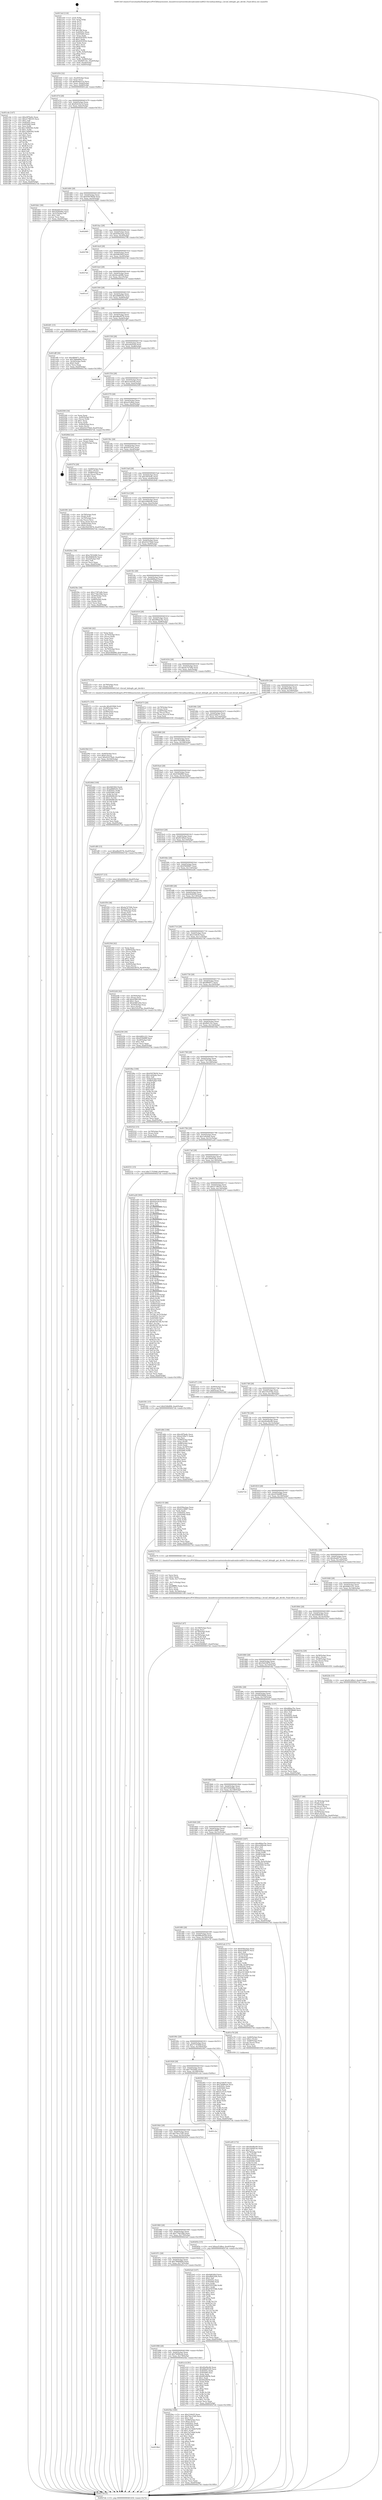 digraph "0x4013e0" {
  label = "0x4013e0 (/mnt/c/Users/mathe/Desktop/tcc/POCII/binaries/extr_linuxdriversnetwirelessbroadcombrcm80211brcmfmacdebug.c_brcmf_debugfs_get_devdir_Final-ollvm.out::main(0))"
  labelloc = "t"
  node[shape=record]

  Entry [label="",width=0.3,height=0.3,shape=circle,fillcolor=black,style=filled]
  "0x401454" [label="{
     0x401454 [32]\l
     | [instrs]\l
     &nbsp;&nbsp;0x401454 \<+6\>: mov -0xa0(%rbp),%eax\l
     &nbsp;&nbsp;0x40145a \<+2\>: mov %eax,%ecx\l
     &nbsp;&nbsp;0x40145c \<+6\>: sub $0x8a4de314,%ecx\l
     &nbsp;&nbsp;0x401462 \<+6\>: mov %eax,-0xb4(%rbp)\l
     &nbsp;&nbsp;0x401468 \<+6\>: mov %ecx,-0xb8(%rbp)\l
     &nbsp;&nbsp;0x40146e \<+6\>: je 0000000000401cde \<main+0x8fe\>\l
  }"]
  "0x401cde" [label="{
     0x401cde [147]\l
     | [instrs]\l
     &nbsp;&nbsp;0x401cde \<+5\>: mov $0xc0f7be6c,%eax\l
     &nbsp;&nbsp;0x401ce3 \<+5\>: mov $0x21796105,%ecx\l
     &nbsp;&nbsp;0x401ce8 \<+2\>: mov $0x1,%dl\l
     &nbsp;&nbsp;0x401cea \<+7\>: mov 0x40505c,%esi\l
     &nbsp;&nbsp;0x401cf1 \<+7\>: mov 0x405060,%edi\l
     &nbsp;&nbsp;0x401cf8 \<+3\>: mov %esi,%r8d\l
     &nbsp;&nbsp;0x401cfb \<+7\>: add $0x13084562,%r8d\l
     &nbsp;&nbsp;0x401d02 \<+4\>: sub $0x1,%r8d\l
     &nbsp;&nbsp;0x401d06 \<+7\>: sub $0x13084562,%r8d\l
     &nbsp;&nbsp;0x401d0d \<+4\>: imul %r8d,%esi\l
     &nbsp;&nbsp;0x401d11 \<+3\>: and $0x1,%esi\l
     &nbsp;&nbsp;0x401d14 \<+3\>: cmp $0x0,%esi\l
     &nbsp;&nbsp;0x401d17 \<+4\>: sete %r9b\l
     &nbsp;&nbsp;0x401d1b \<+3\>: cmp $0xa,%edi\l
     &nbsp;&nbsp;0x401d1e \<+4\>: setl %r10b\l
     &nbsp;&nbsp;0x401d22 \<+3\>: mov %r9b,%r11b\l
     &nbsp;&nbsp;0x401d25 \<+4\>: xor $0xff,%r11b\l
     &nbsp;&nbsp;0x401d29 \<+3\>: mov %r10b,%bl\l
     &nbsp;&nbsp;0x401d2c \<+3\>: xor $0xff,%bl\l
     &nbsp;&nbsp;0x401d2f \<+3\>: xor $0x0,%dl\l
     &nbsp;&nbsp;0x401d32 \<+3\>: mov %r11b,%r14b\l
     &nbsp;&nbsp;0x401d35 \<+4\>: and $0x0,%r14b\l
     &nbsp;&nbsp;0x401d39 \<+3\>: and %dl,%r9b\l
     &nbsp;&nbsp;0x401d3c \<+3\>: mov %bl,%r15b\l
     &nbsp;&nbsp;0x401d3f \<+4\>: and $0x0,%r15b\l
     &nbsp;&nbsp;0x401d43 \<+3\>: and %dl,%r10b\l
     &nbsp;&nbsp;0x401d46 \<+3\>: or %r9b,%r14b\l
     &nbsp;&nbsp;0x401d49 \<+3\>: or %r10b,%r15b\l
     &nbsp;&nbsp;0x401d4c \<+3\>: xor %r15b,%r14b\l
     &nbsp;&nbsp;0x401d4f \<+3\>: or %bl,%r11b\l
     &nbsp;&nbsp;0x401d52 \<+4\>: xor $0xff,%r11b\l
     &nbsp;&nbsp;0x401d56 \<+3\>: or $0x0,%dl\l
     &nbsp;&nbsp;0x401d59 \<+3\>: and %dl,%r11b\l
     &nbsp;&nbsp;0x401d5c \<+3\>: or %r11b,%r14b\l
     &nbsp;&nbsp;0x401d5f \<+4\>: test $0x1,%r14b\l
     &nbsp;&nbsp;0x401d63 \<+3\>: cmovne %ecx,%eax\l
     &nbsp;&nbsp;0x401d66 \<+6\>: mov %eax,-0xa0(%rbp)\l
     &nbsp;&nbsp;0x401d6c \<+5\>: jmp 00000000004027eb \<main+0x140b\>\l
  }"]
  "0x401474" [label="{
     0x401474 [28]\l
     | [instrs]\l
     &nbsp;&nbsp;0x401474 \<+5\>: jmp 0000000000401479 \<main+0x99\>\l
     &nbsp;&nbsp;0x401479 \<+6\>: mov -0xb4(%rbp),%eax\l
     &nbsp;&nbsp;0x40147f \<+5\>: sub $0x92d10e1d,%eax\l
     &nbsp;&nbsp;0x401484 \<+6\>: mov %eax,-0xbc(%rbp)\l
     &nbsp;&nbsp;0x40148a \<+6\>: je 0000000000401bb1 \<main+0x7d1\>\l
  }"]
  Exit [label="",width=0.3,height=0.3,shape=circle,fillcolor=black,style=filled,peripheries=2]
  "0x401bb1" [label="{
     0x401bb1 [30]\l
     | [instrs]\l
     &nbsp;&nbsp;0x401bb1 \<+5\>: mov $0x8a4de314,%eax\l
     &nbsp;&nbsp;0x401bb6 \<+5\>: mov $0x5d26e6be,%ecx\l
     &nbsp;&nbsp;0x401bbb \<+3\>: mov -0x31(%rbp),%dl\l
     &nbsp;&nbsp;0x401bbe \<+3\>: test $0x1,%dl\l
     &nbsp;&nbsp;0x401bc1 \<+3\>: cmovne %ecx,%eax\l
     &nbsp;&nbsp;0x401bc4 \<+6\>: mov %eax,-0xa0(%rbp)\l
     &nbsp;&nbsp;0x401bca \<+5\>: jmp 00000000004027eb \<main+0x140b\>\l
  }"]
  "0x401490" [label="{
     0x401490 [28]\l
     | [instrs]\l
     &nbsp;&nbsp;0x401490 \<+5\>: jmp 0000000000401495 \<main+0xb5\>\l
     &nbsp;&nbsp;0x401495 \<+6\>: mov -0xb4(%rbp),%eax\l
     &nbsp;&nbsp;0x40149b \<+5\>: sub $0x93678b56,%eax\l
     &nbsp;&nbsp;0x4014a0 \<+6\>: mov %eax,-0xc0(%rbp)\l
     &nbsp;&nbsp;0x4014a6 \<+6\>: je 0000000000402685 \<main+0x12a5\>\l
  }"]
  "0x4019b4" [label="{
     0x4019b4\l
  }", style=dashed]
  "0x402685" [label="{
     0x402685\l
  }", style=dashed]
  "0x4014ac" [label="{
     0x4014ac [28]\l
     | [instrs]\l
     &nbsp;&nbsp;0x4014ac \<+5\>: jmp 00000000004014b1 \<main+0xd1\>\l
     &nbsp;&nbsp;0x4014b1 \<+6\>: mov -0xb4(%rbp),%eax\l
     &nbsp;&nbsp;0x4014b7 \<+5\>: sub $0x939acbaa,%eax\l
     &nbsp;&nbsp;0x4014bc \<+6\>: mov %eax,-0xc4(%rbp)\l
     &nbsp;&nbsp;0x4014c2 \<+6\>: je 0000000000402786 \<main+0x13a6\>\l
  }"]
  "0x4025be" [label="{
     0x4025be [160]\l
     | [instrs]\l
     &nbsp;&nbsp;0x4025be \<+5\>: mov $0x21b9cf5,%eax\l
     &nbsp;&nbsp;0x4025c3 \<+5\>: mov $0x74ec15d5,%ecx\l
     &nbsp;&nbsp;0x4025c8 \<+2\>: mov $0x1,%dl\l
     &nbsp;&nbsp;0x4025ca \<+7\>: mov -0x98(%rbp),%rsi\l
     &nbsp;&nbsp;0x4025d1 \<+6\>: movl $0x0,(%rsi)\l
     &nbsp;&nbsp;0x4025d7 \<+7\>: mov 0x40505c,%edi\l
     &nbsp;&nbsp;0x4025de \<+8\>: mov 0x405060,%r8d\l
     &nbsp;&nbsp;0x4025e6 \<+3\>: mov %edi,%r9d\l
     &nbsp;&nbsp;0x4025e9 \<+7\>: add $0x15a7debf,%r9d\l
     &nbsp;&nbsp;0x4025f0 \<+4\>: sub $0x1,%r9d\l
     &nbsp;&nbsp;0x4025f4 \<+7\>: sub $0x15a7debf,%r9d\l
     &nbsp;&nbsp;0x4025fb \<+4\>: imul %r9d,%edi\l
     &nbsp;&nbsp;0x4025ff \<+3\>: and $0x1,%edi\l
     &nbsp;&nbsp;0x402602 \<+3\>: cmp $0x0,%edi\l
     &nbsp;&nbsp;0x402605 \<+4\>: sete %r10b\l
     &nbsp;&nbsp;0x402609 \<+4\>: cmp $0xa,%r8d\l
     &nbsp;&nbsp;0x40260d \<+4\>: setl %r11b\l
     &nbsp;&nbsp;0x402611 \<+3\>: mov %r10b,%bl\l
     &nbsp;&nbsp;0x402614 \<+3\>: xor $0xff,%bl\l
     &nbsp;&nbsp;0x402617 \<+3\>: mov %r11b,%r14b\l
     &nbsp;&nbsp;0x40261a \<+4\>: xor $0xff,%r14b\l
     &nbsp;&nbsp;0x40261e \<+3\>: xor $0x0,%dl\l
     &nbsp;&nbsp;0x402621 \<+3\>: mov %bl,%r15b\l
     &nbsp;&nbsp;0x402624 \<+4\>: and $0x0,%r15b\l
     &nbsp;&nbsp;0x402628 \<+3\>: and %dl,%r10b\l
     &nbsp;&nbsp;0x40262b \<+3\>: mov %r14b,%r12b\l
     &nbsp;&nbsp;0x40262e \<+4\>: and $0x0,%r12b\l
     &nbsp;&nbsp;0x402632 \<+3\>: and %dl,%r11b\l
     &nbsp;&nbsp;0x402635 \<+3\>: or %r10b,%r15b\l
     &nbsp;&nbsp;0x402638 \<+3\>: or %r11b,%r12b\l
     &nbsp;&nbsp;0x40263b \<+3\>: xor %r12b,%r15b\l
     &nbsp;&nbsp;0x40263e \<+3\>: or %r14b,%bl\l
     &nbsp;&nbsp;0x402641 \<+3\>: xor $0xff,%bl\l
     &nbsp;&nbsp;0x402644 \<+3\>: or $0x0,%dl\l
     &nbsp;&nbsp;0x402647 \<+2\>: and %dl,%bl\l
     &nbsp;&nbsp;0x402649 \<+3\>: or %bl,%r15b\l
     &nbsp;&nbsp;0x40264c \<+4\>: test $0x1,%r15b\l
     &nbsp;&nbsp;0x402650 \<+3\>: cmovne %ecx,%eax\l
     &nbsp;&nbsp;0x402653 \<+6\>: mov %eax,-0xa0(%rbp)\l
     &nbsp;&nbsp;0x402659 \<+5\>: jmp 00000000004027eb \<main+0x140b\>\l
  }"]
  "0x402786" [label="{
     0x402786\l
  }", style=dashed]
  "0x4014c8" [label="{
     0x4014c8 [28]\l
     | [instrs]\l
     &nbsp;&nbsp;0x4014c8 \<+5\>: jmp 00000000004014cd \<main+0xed\>\l
     &nbsp;&nbsp;0x4014cd \<+6\>: mov -0xb4(%rbp),%eax\l
     &nbsp;&nbsp;0x4014d3 \<+5\>: sub $0x9d630fcf,%eax\l
     &nbsp;&nbsp;0x4014d8 \<+6\>: mov %eax,-0xc8(%rbp)\l
     &nbsp;&nbsp;0x4014de \<+6\>: je 00000000004027ab \<main+0x13cb\>\l
  }"]
  "0x402531" [label="{
     0x402531 [15]\l
     | [instrs]\l
     &nbsp;&nbsp;0x402531 \<+10\>: movl $0x717039df,-0xa0(%rbp)\l
     &nbsp;&nbsp;0x40253b \<+5\>: jmp 00000000004027eb \<main+0x140b\>\l
  }"]
  "0x4027ab" [label="{
     0x4027ab\l
  }", style=dashed]
  "0x4014e4" [label="{
     0x4014e4 [28]\l
     | [instrs]\l
     &nbsp;&nbsp;0x4014e4 \<+5\>: jmp 00000000004014e9 \<main+0x109\>\l
     &nbsp;&nbsp;0x4014e9 \<+6\>: mov -0xb4(%rbp),%eax\l
     &nbsp;&nbsp;0x4014ef \<+5\>: sub $0x9ecab96b,%eax\l
     &nbsp;&nbsp;0x4014f4 \<+6\>: mov %eax,-0xcc(%rbp)\l
     &nbsp;&nbsp;0x4014fa \<+6\>: je 0000000000401ccf \<main+0x8ef\>\l
  }"]
  "0x40248d" [label="{
     0x40248d [100]\l
     | [instrs]\l
     &nbsp;&nbsp;0x40248d \<+5\>: mov $0x9d630fcf,%edx\l
     &nbsp;&nbsp;0x402492 \<+5\>: mov $0xa6866242,%esi\l
     &nbsp;&nbsp;0x402497 \<+8\>: mov 0x40505c,%r8d\l
     &nbsp;&nbsp;0x40249f \<+8\>: mov 0x405060,%r9d\l
     &nbsp;&nbsp;0x4024a7 \<+3\>: mov %r8d,%r10d\l
     &nbsp;&nbsp;0x4024aa \<+7\>: add $0x80d9b345,%r10d\l
     &nbsp;&nbsp;0x4024b1 \<+4\>: sub $0x1,%r10d\l
     &nbsp;&nbsp;0x4024b5 \<+7\>: sub $0x80d9b345,%r10d\l
     &nbsp;&nbsp;0x4024bc \<+4\>: imul %r10d,%r8d\l
     &nbsp;&nbsp;0x4024c0 \<+4\>: and $0x1,%r8d\l
     &nbsp;&nbsp;0x4024c4 \<+4\>: cmp $0x0,%r8d\l
     &nbsp;&nbsp;0x4024c8 \<+4\>: sete %r11b\l
     &nbsp;&nbsp;0x4024cc \<+4\>: cmp $0xa,%r9d\l
     &nbsp;&nbsp;0x4024d0 \<+3\>: setl %bl\l
     &nbsp;&nbsp;0x4024d3 \<+3\>: mov %r11b,%r14b\l
     &nbsp;&nbsp;0x4024d6 \<+3\>: and %bl,%r14b\l
     &nbsp;&nbsp;0x4024d9 \<+3\>: xor %bl,%r11b\l
     &nbsp;&nbsp;0x4024dc \<+3\>: or %r11b,%r14b\l
     &nbsp;&nbsp;0x4024df \<+4\>: test $0x1,%r14b\l
     &nbsp;&nbsp;0x4024e3 \<+3\>: cmovne %esi,%edx\l
     &nbsp;&nbsp;0x4024e6 \<+6\>: mov %edx,-0xa0(%rbp)\l
     &nbsp;&nbsp;0x4024ec \<+5\>: jmp 00000000004027eb \<main+0x140b\>\l
  }"]
  "0x401ccf" [label="{
     0x401ccf\l
  }", style=dashed]
  "0x401500" [label="{
     0x401500 [28]\l
     | [instrs]\l
     &nbsp;&nbsp;0x401500 \<+5\>: jmp 0000000000401505 \<main+0x125\>\l
     &nbsp;&nbsp;0x401505 \<+6\>: mov -0xb4(%rbp),%eax\l
     &nbsp;&nbsp;0x40150b \<+5\>: sub $0xa6866242,%eax\l
     &nbsp;&nbsp;0x401510 \<+6\>: mov %eax,-0xd0(%rbp)\l
     &nbsp;&nbsp;0x401516 \<+6\>: je 00000000004024f1 \<main+0x1111\>\l
  }"]
  "0x40239d" [label="{
     0x40239d [31]\l
     | [instrs]\l
     &nbsp;&nbsp;0x40239d \<+4\>: mov -0x40(%rbp),%rcx\l
     &nbsp;&nbsp;0x4023a1 \<+6\>: movl $0x0,(%rcx)\l
     &nbsp;&nbsp;0x4023a7 \<+10\>: movl $0xd32378e8,-0xa0(%rbp)\l
     &nbsp;&nbsp;0x4023b1 \<+6\>: mov %eax,-0x184(%rbp)\l
     &nbsp;&nbsp;0x4023b7 \<+5\>: jmp 00000000004027eb \<main+0x140b\>\l
  }"]
  "0x4024f1" [label="{
     0x4024f1 [15]\l
     | [instrs]\l
     &nbsp;&nbsp;0x4024f1 \<+10\>: movl $0xaca43c6a,-0xa0(%rbp)\l
     &nbsp;&nbsp;0x4024fb \<+5\>: jmp 00000000004027eb \<main+0x140b\>\l
  }"]
  "0x40151c" [label="{
     0x40151c [28]\l
     | [instrs]\l
     &nbsp;&nbsp;0x40151c \<+5\>: jmp 0000000000401521 \<main+0x141\>\l
     &nbsp;&nbsp;0x401521 \<+6\>: mov -0xb4(%rbp),%eax\l
     &nbsp;&nbsp;0x401527 \<+5\>: sub $0xa8be9578,%eax\l
     &nbsp;&nbsp;0x40152c \<+6\>: mov %eax,-0xd4(%rbp)\l
     &nbsp;&nbsp;0x401532 \<+6\>: je 0000000000401dff \<main+0xa1f\>\l
  }"]
  "0x40237c" [label="{
     0x40237c [33]\l
     | [instrs]\l
     &nbsp;&nbsp;0x40237c \<+10\>: movabs $0x4030b6,%rdi\l
     &nbsp;&nbsp;0x402386 \<+4\>: mov -0x48(%rbp),%rcx\l
     &nbsp;&nbsp;0x40238a \<+3\>: mov %rax,(%rcx)\l
     &nbsp;&nbsp;0x40238d \<+4\>: mov -0x48(%rbp),%rax\l
     &nbsp;&nbsp;0x402391 \<+3\>: mov (%rax),%rax\l
     &nbsp;&nbsp;0x402394 \<+2\>: mov (%rax),%esi\l
     &nbsp;&nbsp;0x402396 \<+2\>: mov $0x0,%al\l
     &nbsp;&nbsp;0x402398 \<+5\>: call 0000000000401040 \<printf@plt\>\l
     | [calls]\l
     &nbsp;&nbsp;0x401040 \{1\} (unknown)\l
  }"]
  "0x401dff" [label="{
     0x401dff [30]\l
     | [instrs]\l
     &nbsp;&nbsp;0x401dff \<+5\>: mov $0xdf00971,%eax\l
     &nbsp;&nbsp;0x401e04 \<+5\>: mov $0x7868d894,%ecx\l
     &nbsp;&nbsp;0x401e09 \<+3\>: mov -0x30(%rbp),%edx\l
     &nbsp;&nbsp;0x401e0c \<+3\>: cmp $0x0,%edx\l
     &nbsp;&nbsp;0x401e0f \<+3\>: cmove %ecx,%eax\l
     &nbsp;&nbsp;0x401e12 \<+6\>: mov %eax,-0xa0(%rbp)\l
     &nbsp;&nbsp;0x401e18 \<+5\>: jmp 00000000004027eb \<main+0x140b\>\l
  }"]
  "0x401538" [label="{
     0x401538 [28]\l
     | [instrs]\l
     &nbsp;&nbsp;0x401538 \<+5\>: jmp 000000000040153d \<main+0x15d\>\l
     &nbsp;&nbsp;0x40153d \<+6\>: mov -0xb4(%rbp),%eax\l
     &nbsp;&nbsp;0x401543 \<+5\>: sub $0xaa92f3e9,%eax\l
     &nbsp;&nbsp;0x401548 \<+6\>: mov %eax,-0xd8(%rbp)\l
     &nbsp;&nbsp;0x40154e \<+6\>: je 000000000040254f \<main+0x116f\>\l
  }"]
  "0x4022a5" [label="{
     0x4022a5 [47]\l
     | [instrs]\l
     &nbsp;&nbsp;0x4022a5 \<+6\>: mov -0x180(%rbp),%ecx\l
     &nbsp;&nbsp;0x4022ab \<+3\>: imul %eax,%ecx\l
     &nbsp;&nbsp;0x4022ae \<+4\>: mov -0x78(%rbp),%rdi\l
     &nbsp;&nbsp;0x4022b2 \<+3\>: mov (%rdi),%rdi\l
     &nbsp;&nbsp;0x4022b5 \<+4\>: mov -0x70(%rbp),%r8\l
     &nbsp;&nbsp;0x4022b9 \<+3\>: movslq (%r8),%r8\l
     &nbsp;&nbsp;0x4022bc \<+4\>: mov (%rdi,%r8,8),%rdi\l
     &nbsp;&nbsp;0x4022c0 \<+3\>: mov (%rdi),%rdi\l
     &nbsp;&nbsp;0x4022c3 \<+2\>: mov %ecx,(%rdi)\l
     &nbsp;&nbsp;0x4022c5 \<+10\>: movl $0xf56068d7,-0xa0(%rbp)\l
     &nbsp;&nbsp;0x4022cf \<+5\>: jmp 00000000004027eb \<main+0x140b\>\l
  }"]
  "0x40254f" [label="{
     0x40254f\l
  }", style=dashed]
  "0x401554" [label="{
     0x401554 [28]\l
     | [instrs]\l
     &nbsp;&nbsp;0x401554 \<+5\>: jmp 0000000000401559 \<main+0x179\>\l
     &nbsp;&nbsp;0x401559 \<+6\>: mov -0xb4(%rbp),%eax\l
     &nbsp;&nbsp;0x40155f \<+5\>: sub $0xaca43c6a,%eax\l
     &nbsp;&nbsp;0x401564 \<+6\>: mov %eax,-0xdc(%rbp)\l
     &nbsp;&nbsp;0x40156a \<+6\>: je 0000000000402500 \<main+0x1120\>\l
  }"]
  "0x402279" [label="{
     0x402279 [44]\l
     | [instrs]\l
     &nbsp;&nbsp;0x402279 \<+2\>: xor %ecx,%ecx\l
     &nbsp;&nbsp;0x40227b \<+5\>: mov $0x2,%edx\l
     &nbsp;&nbsp;0x402280 \<+6\>: mov %edx,-0x17c(%rbp)\l
     &nbsp;&nbsp;0x402286 \<+1\>: cltd\l
     &nbsp;&nbsp;0x402287 \<+6\>: mov -0x17c(%rbp),%esi\l
     &nbsp;&nbsp;0x40228d \<+2\>: idiv %esi\l
     &nbsp;&nbsp;0x40228f \<+6\>: imul $0xfffffffe,%edx,%edx\l
     &nbsp;&nbsp;0x402295 \<+3\>: sub $0x1,%ecx\l
     &nbsp;&nbsp;0x402298 \<+2\>: sub %ecx,%edx\l
     &nbsp;&nbsp;0x40229a \<+6\>: mov %edx,-0x180(%rbp)\l
     &nbsp;&nbsp;0x4022a0 \<+5\>: call 0000000000401160 \<next_i\>\l
     | [calls]\l
     &nbsp;&nbsp;0x401160 \{1\} (/mnt/c/Users/mathe/Desktop/tcc/POCII/binaries/extr_linuxdriversnetwirelessbroadcombrcm80211brcmfmacdebug.c_brcmf_debugfs_get_devdir_Final-ollvm.out::next_i)\l
  }"]
  "0x402500" [label="{
     0x402500 [34]\l
     | [instrs]\l
     &nbsp;&nbsp;0x402500 \<+2\>: xor %eax,%eax\l
     &nbsp;&nbsp;0x402502 \<+4\>: mov -0x40(%rbp),%rcx\l
     &nbsp;&nbsp;0x402506 \<+2\>: mov (%rcx),%edx\l
     &nbsp;&nbsp;0x402508 \<+3\>: sub $0x1,%eax\l
     &nbsp;&nbsp;0x40250b \<+2\>: sub %eax,%edx\l
     &nbsp;&nbsp;0x40250d \<+4\>: mov -0x40(%rbp),%rcx\l
     &nbsp;&nbsp;0x402511 \<+2\>: mov %edx,(%rcx)\l
     &nbsp;&nbsp;0x402513 \<+10\>: movl $0xd32378e8,-0xa0(%rbp)\l
     &nbsp;&nbsp;0x40251d \<+5\>: jmp 00000000004027eb \<main+0x140b\>\l
  }"]
  "0x401570" [label="{
     0x401570 [28]\l
     | [instrs]\l
     &nbsp;&nbsp;0x401570 \<+5\>: jmp 0000000000401575 \<main+0x195\>\l
     &nbsp;&nbsp;0x401575 \<+6\>: mov -0xb4(%rbp),%eax\l
     &nbsp;&nbsp;0x40157b \<+5\>: sub $0xacf1d8ea,%eax\l
     &nbsp;&nbsp;0x401580 \<+6\>: mov %eax,-0xe0(%rbp)\l
     &nbsp;&nbsp;0x401586 \<+6\>: je 000000000040266d \<main+0x128d\>\l
  }"]
  "0x402127" [label="{
     0x402127 [46]\l
     | [instrs]\l
     &nbsp;&nbsp;0x402127 \<+4\>: mov -0x78(%rbp),%rdi\l
     &nbsp;&nbsp;0x40212b \<+3\>: mov (%rdi),%rdi\l
     &nbsp;&nbsp;0x40212e \<+4\>: mov -0x70(%rbp),%rcx\l
     &nbsp;&nbsp;0x402132 \<+3\>: movslq (%rcx),%rcx\l
     &nbsp;&nbsp;0x402135 \<+4\>: mov (%rdi,%rcx,8),%rcx\l
     &nbsp;&nbsp;0x402139 \<+3\>: mov %rax,(%rcx)\l
     &nbsp;&nbsp;0x40213c \<+4\>: mov -0x50(%rbp),%rax\l
     &nbsp;&nbsp;0x402140 \<+6\>: movl $0x0,(%rax)\l
     &nbsp;&nbsp;0x402146 \<+10\>: movl $0x335c07be,-0xa0(%rbp)\l
     &nbsp;&nbsp;0x402150 \<+5\>: jmp 00000000004027eb \<main+0x140b\>\l
  }"]
  "0x40266d" [label="{
     0x40266d [24]\l
     | [instrs]\l
     &nbsp;&nbsp;0x40266d \<+7\>: mov -0x98(%rbp),%rax\l
     &nbsp;&nbsp;0x402674 \<+2\>: mov (%rax),%eax\l
     &nbsp;&nbsp;0x402676 \<+4\>: lea -0x28(%rbp),%rsp\l
     &nbsp;&nbsp;0x40267a \<+1\>: pop %rbx\l
     &nbsp;&nbsp;0x40267b \<+2\>: pop %r12\l
     &nbsp;&nbsp;0x40267d \<+2\>: pop %r13\l
     &nbsp;&nbsp;0x40267f \<+2\>: pop %r14\l
     &nbsp;&nbsp;0x402681 \<+2\>: pop %r15\l
     &nbsp;&nbsp;0x402683 \<+1\>: pop %rbp\l
     &nbsp;&nbsp;0x402684 \<+1\>: ret\l
  }"]
  "0x40158c" [label="{
     0x40158c [28]\l
     | [instrs]\l
     &nbsp;&nbsp;0x40158c \<+5\>: jmp 0000000000401591 \<main+0x1b1\>\l
     &nbsp;&nbsp;0x401591 \<+6\>: mov -0xb4(%rbp),%eax\l
     &nbsp;&nbsp;0x401597 \<+5\>: sub $0xb5f7bcfc,%eax\l
     &nbsp;&nbsp;0x40159c \<+6\>: mov %eax,-0xe4(%rbp)\l
     &nbsp;&nbsp;0x4015a2 \<+6\>: je 0000000000401f74 \<main+0xb94\>\l
  }"]
  "0x401f91" [label="{
     0x401f91 [43]\l
     | [instrs]\l
     &nbsp;&nbsp;0x401f91 \<+4\>: mov -0x78(%rbp),%rdi\l
     &nbsp;&nbsp;0x401f95 \<+3\>: mov (%rdi),%rdi\l
     &nbsp;&nbsp;0x401f98 \<+4\>: mov -0x70(%rbp),%rcx\l
     &nbsp;&nbsp;0x401f9c \<+3\>: movslq (%rcx),%rcx\l
     &nbsp;&nbsp;0x401f9f \<+4\>: mov %rax,(%rdi,%rcx,8)\l
     &nbsp;&nbsp;0x401fa3 \<+4\>: mov -0x60(%rbp),%rax\l
     &nbsp;&nbsp;0x401fa7 \<+6\>: movl $0x0,(%rax)\l
     &nbsp;&nbsp;0x401fad \<+10\>: movl $0x50d10679,-0xa0(%rbp)\l
     &nbsp;&nbsp;0x401fb7 \<+5\>: jmp 00000000004027eb \<main+0x140b\>\l
  }"]
  "0x401f74" [label="{
     0x401f74 [29]\l
     | [instrs]\l
     &nbsp;&nbsp;0x401f74 \<+4\>: mov -0x68(%rbp),%rax\l
     &nbsp;&nbsp;0x401f78 \<+6\>: movl $0x1,(%rax)\l
     &nbsp;&nbsp;0x401f7e \<+4\>: mov -0x68(%rbp),%rax\l
     &nbsp;&nbsp;0x401f82 \<+3\>: movslq (%rax),%rax\l
     &nbsp;&nbsp;0x401f85 \<+4\>: shl $0x3,%rax\l
     &nbsp;&nbsp;0x401f89 \<+3\>: mov %rax,%rdi\l
     &nbsp;&nbsp;0x401f8c \<+5\>: call 0000000000401050 \<malloc@plt\>\l
     | [calls]\l
     &nbsp;&nbsp;0x401050 \{1\} (unknown)\l
  }"]
  "0x4015a8" [label="{
     0x4015a8 [28]\l
     | [instrs]\l
     &nbsp;&nbsp;0x4015a8 \<+5\>: jmp 00000000004015ad \<main+0x1cd\>\l
     &nbsp;&nbsp;0x4015ad \<+6\>: mov -0xb4(%rbp),%eax\l
     &nbsp;&nbsp;0x4015b3 \<+5\>: sub $0xc0f7be6c,%eax\l
     &nbsp;&nbsp;0x4015b8 \<+6\>: mov %eax,-0xe8(%rbp)\l
     &nbsp;&nbsp;0x4015be \<+6\>: je 00000000004026eb \<main+0x130b\>\l
  }"]
  "0x401e95" [label="{
     0x401e95 [172]\l
     | [instrs]\l
     &nbsp;&nbsp;0x401e95 \<+5\>: mov $0x40a9bc84,%ecx\l
     &nbsp;&nbsp;0x401e9a \<+5\>: mov $0x1bb0914e,%edx\l
     &nbsp;&nbsp;0x401e9f \<+3\>: mov $0x1,%sil\l
     &nbsp;&nbsp;0x401ea2 \<+4\>: mov -0x78(%rbp),%rdi\l
     &nbsp;&nbsp;0x401ea6 \<+3\>: mov %rax,(%rdi)\l
     &nbsp;&nbsp;0x401ea9 \<+4\>: mov -0x70(%rbp),%rax\l
     &nbsp;&nbsp;0x401ead \<+6\>: movl $0x0,(%rax)\l
     &nbsp;&nbsp;0x401eb3 \<+8\>: mov 0x40505c,%r8d\l
     &nbsp;&nbsp;0x401ebb \<+8\>: mov 0x405060,%r9d\l
     &nbsp;&nbsp;0x401ec3 \<+3\>: mov %r8d,%r10d\l
     &nbsp;&nbsp;0x401ec6 \<+7\>: sub $0x216e4813,%r10d\l
     &nbsp;&nbsp;0x401ecd \<+4\>: sub $0x1,%r10d\l
     &nbsp;&nbsp;0x401ed1 \<+7\>: add $0x216e4813,%r10d\l
     &nbsp;&nbsp;0x401ed8 \<+4\>: imul %r10d,%r8d\l
     &nbsp;&nbsp;0x401edc \<+4\>: and $0x1,%r8d\l
     &nbsp;&nbsp;0x401ee0 \<+4\>: cmp $0x0,%r8d\l
     &nbsp;&nbsp;0x401ee4 \<+4\>: sete %r11b\l
     &nbsp;&nbsp;0x401ee8 \<+4\>: cmp $0xa,%r9d\l
     &nbsp;&nbsp;0x401eec \<+3\>: setl %bl\l
     &nbsp;&nbsp;0x401eef \<+3\>: mov %r11b,%r14b\l
     &nbsp;&nbsp;0x401ef2 \<+4\>: xor $0xff,%r14b\l
     &nbsp;&nbsp;0x401ef6 \<+3\>: mov %bl,%r15b\l
     &nbsp;&nbsp;0x401ef9 \<+4\>: xor $0xff,%r15b\l
     &nbsp;&nbsp;0x401efd \<+4\>: xor $0x1,%sil\l
     &nbsp;&nbsp;0x401f01 \<+3\>: mov %r14b,%r12b\l
     &nbsp;&nbsp;0x401f04 \<+4\>: and $0xff,%r12b\l
     &nbsp;&nbsp;0x401f08 \<+3\>: and %sil,%r11b\l
     &nbsp;&nbsp;0x401f0b \<+3\>: mov %r15b,%r13b\l
     &nbsp;&nbsp;0x401f0e \<+4\>: and $0xff,%r13b\l
     &nbsp;&nbsp;0x401f12 \<+3\>: and %sil,%bl\l
     &nbsp;&nbsp;0x401f15 \<+3\>: or %r11b,%r12b\l
     &nbsp;&nbsp;0x401f18 \<+3\>: or %bl,%r13b\l
     &nbsp;&nbsp;0x401f1b \<+3\>: xor %r13b,%r12b\l
     &nbsp;&nbsp;0x401f1e \<+3\>: or %r15b,%r14b\l
     &nbsp;&nbsp;0x401f21 \<+4\>: xor $0xff,%r14b\l
     &nbsp;&nbsp;0x401f25 \<+4\>: or $0x1,%sil\l
     &nbsp;&nbsp;0x401f29 \<+3\>: and %sil,%r14b\l
     &nbsp;&nbsp;0x401f2c \<+3\>: or %r14b,%r12b\l
     &nbsp;&nbsp;0x401f2f \<+4\>: test $0x1,%r12b\l
     &nbsp;&nbsp;0x401f33 \<+3\>: cmovne %edx,%ecx\l
     &nbsp;&nbsp;0x401f36 \<+6\>: mov %ecx,-0xa0(%rbp)\l
     &nbsp;&nbsp;0x401f3c \<+5\>: jmp 00000000004027eb \<main+0x140b\>\l
  }"]
  "0x4026eb" [label="{
     0x4026eb\l
  }", style=dashed]
  "0x4015c4" [label="{
     0x4015c4 [28]\l
     | [instrs]\l
     &nbsp;&nbsp;0x4015c4 \<+5\>: jmp 00000000004015c9 \<main+0x1e9\>\l
     &nbsp;&nbsp;0x4015c9 \<+6\>: mov -0xb4(%rbp),%eax\l
     &nbsp;&nbsp;0x4015cf \<+5\>: sub $0xce084cbb,%eax\l
     &nbsp;&nbsp;0x4015d4 \<+6\>: mov %eax,-0xec(%rbp)\l
     &nbsp;&nbsp;0x4015da \<+6\>: je 00000000004020ec \<main+0xd0c\>\l
  }"]
  "0x401998" [label="{
     0x401998 [28]\l
     | [instrs]\l
     &nbsp;&nbsp;0x401998 \<+5\>: jmp 000000000040199d \<main+0x5bd\>\l
     &nbsp;&nbsp;0x40199d \<+6\>: mov -0xb4(%rbp),%eax\l
     &nbsp;&nbsp;0x4019a3 \<+5\>: sub $0x7b089ceb,%eax\l
     &nbsp;&nbsp;0x4019a8 \<+6\>: mov %eax,-0x178(%rbp)\l
     &nbsp;&nbsp;0x4019ae \<+6\>: je 00000000004025be \<main+0x11de\>\l
  }"]
  "0x4020ec" [label="{
     0x4020ec [30]\l
     | [instrs]\l
     &nbsp;&nbsp;0x4020ec \<+5\>: mov $0xe7832d66,%eax\l
     &nbsp;&nbsp;0x4020f1 \<+5\>: mov $0x4fdb8e94,%ecx\l
     &nbsp;&nbsp;0x4020f6 \<+3\>: mov -0x2a(%rbp),%dl\l
     &nbsp;&nbsp;0x4020f9 \<+3\>: test $0x1,%dl\l
     &nbsp;&nbsp;0x4020fc \<+3\>: cmovne %ecx,%eax\l
     &nbsp;&nbsp;0x4020ff \<+6\>: mov %eax,-0xa0(%rbp)\l
     &nbsp;&nbsp;0x402105 \<+5\>: jmp 00000000004027eb \<main+0x140b\>\l
  }"]
  "0x4015e0" [label="{
     0x4015e0 [28]\l
     | [instrs]\l
     &nbsp;&nbsp;0x4015e0 \<+5\>: jmp 00000000004015e5 \<main+0x205\>\l
     &nbsp;&nbsp;0x4015e5 \<+6\>: mov -0xb4(%rbp),%eax\l
     &nbsp;&nbsp;0x4015eb \<+5\>: sub $0xd32378e8,%eax\l
     &nbsp;&nbsp;0x4015f0 \<+6\>: mov %eax,-0xf0(%rbp)\l
     &nbsp;&nbsp;0x4015f6 \<+6\>: je 00000000004023bc \<main+0xfdc\>\l
  }"]
  "0x401e1d" [label="{
     0x401e1d [91]\l
     | [instrs]\l
     &nbsp;&nbsp;0x401e1d \<+5\>: mov $0x40a9bc84,%eax\l
     &nbsp;&nbsp;0x401e22 \<+5\>: mov $0x66be8328,%ecx\l
     &nbsp;&nbsp;0x401e27 \<+7\>: mov 0x40505c,%edx\l
     &nbsp;&nbsp;0x401e2e \<+7\>: mov 0x405060,%esi\l
     &nbsp;&nbsp;0x401e35 \<+2\>: mov %edx,%edi\l
     &nbsp;&nbsp;0x401e37 \<+6\>: add $0x602dbf3b,%edi\l
     &nbsp;&nbsp;0x401e3d \<+3\>: sub $0x1,%edi\l
     &nbsp;&nbsp;0x401e40 \<+6\>: sub $0x602dbf3b,%edi\l
     &nbsp;&nbsp;0x401e46 \<+3\>: imul %edi,%edx\l
     &nbsp;&nbsp;0x401e49 \<+3\>: and $0x1,%edx\l
     &nbsp;&nbsp;0x401e4c \<+3\>: cmp $0x0,%edx\l
     &nbsp;&nbsp;0x401e4f \<+4\>: sete %r8b\l
     &nbsp;&nbsp;0x401e53 \<+3\>: cmp $0xa,%esi\l
     &nbsp;&nbsp;0x401e56 \<+4\>: setl %r9b\l
     &nbsp;&nbsp;0x401e5a \<+3\>: mov %r8b,%r10b\l
     &nbsp;&nbsp;0x401e5d \<+3\>: and %r9b,%r10b\l
     &nbsp;&nbsp;0x401e60 \<+3\>: xor %r9b,%r8b\l
     &nbsp;&nbsp;0x401e63 \<+3\>: or %r8b,%r10b\l
     &nbsp;&nbsp;0x401e66 \<+4\>: test $0x1,%r10b\l
     &nbsp;&nbsp;0x401e6a \<+3\>: cmovne %ecx,%eax\l
     &nbsp;&nbsp;0x401e6d \<+6\>: mov %eax,-0xa0(%rbp)\l
     &nbsp;&nbsp;0x401e73 \<+5\>: jmp 00000000004027eb \<main+0x140b\>\l
  }"]
  "0x4023bc" [label="{
     0x4023bc [36]\l
     | [instrs]\l
     &nbsp;&nbsp;0x4023bc \<+5\>: mov $0x17397a0b,%eax\l
     &nbsp;&nbsp;0x4023c1 \<+5\>: mov $0x774b338d,%ecx\l
     &nbsp;&nbsp;0x4023c6 \<+4\>: mov -0x40(%rbp),%rdx\l
     &nbsp;&nbsp;0x4023ca \<+2\>: mov (%rdx),%esi\l
     &nbsp;&nbsp;0x4023cc \<+4\>: mov -0x80(%rbp),%rdx\l
     &nbsp;&nbsp;0x4023d0 \<+2\>: cmp (%rdx),%esi\l
     &nbsp;&nbsp;0x4023d2 \<+3\>: cmovl %ecx,%eax\l
     &nbsp;&nbsp;0x4023d5 \<+6\>: mov %eax,-0xa0(%rbp)\l
     &nbsp;&nbsp;0x4023db \<+5\>: jmp 00000000004027eb \<main+0x140b\>\l
  }"]
  "0x4015fc" [label="{
     0x4015fc [28]\l
     | [instrs]\l
     &nbsp;&nbsp;0x4015fc \<+5\>: jmp 0000000000401601 \<main+0x221\>\l
     &nbsp;&nbsp;0x401601 \<+6\>: mov -0xb4(%rbp),%eax\l
     &nbsp;&nbsp;0x401607 \<+5\>: sub $0xd46f6acf,%eax\l
     &nbsp;&nbsp;0x40160c \<+6\>: mov %eax,-0xf4(%rbp)\l
     &nbsp;&nbsp;0x401612 \<+6\>: je 0000000000402346 \<main+0xf66\>\l
  }"]
  "0x40197c" [label="{
     0x40197c [28]\l
     | [instrs]\l
     &nbsp;&nbsp;0x40197c \<+5\>: jmp 0000000000401981 \<main+0x5a1\>\l
     &nbsp;&nbsp;0x401981 \<+6\>: mov -0xb4(%rbp),%eax\l
     &nbsp;&nbsp;0x401987 \<+5\>: sub $0x7868d894,%eax\l
     &nbsp;&nbsp;0x40198c \<+6\>: mov %eax,-0x174(%rbp)\l
     &nbsp;&nbsp;0x401992 \<+6\>: je 0000000000401e1d \<main+0xa3d\>\l
  }"]
  "0x402346" [label="{
     0x402346 [42]\l
     | [instrs]\l
     &nbsp;&nbsp;0x402346 \<+2\>: xor %eax,%eax\l
     &nbsp;&nbsp;0x402348 \<+4\>: mov -0x70(%rbp),%rcx\l
     &nbsp;&nbsp;0x40234c \<+2\>: mov (%rcx),%edx\l
     &nbsp;&nbsp;0x40234e \<+2\>: mov %eax,%esi\l
     &nbsp;&nbsp;0x402350 \<+2\>: sub %edx,%esi\l
     &nbsp;&nbsp;0x402352 \<+2\>: mov %eax,%edx\l
     &nbsp;&nbsp;0x402354 \<+3\>: sub $0x1,%edx\l
     &nbsp;&nbsp;0x402357 \<+2\>: add %edx,%esi\l
     &nbsp;&nbsp;0x402359 \<+2\>: sub %esi,%eax\l
     &nbsp;&nbsp;0x40235b \<+4\>: mov -0x70(%rbp),%rcx\l
     &nbsp;&nbsp;0x40235f \<+2\>: mov %eax,(%rcx)\l
     &nbsp;&nbsp;0x402361 \<+10\>: movl $0xf166df06,-0xa0(%rbp)\l
     &nbsp;&nbsp;0x40236b \<+5\>: jmp 00000000004027eb \<main+0x140b\>\l
  }"]
  "0x401618" [label="{
     0x401618 [28]\l
     | [instrs]\l
     &nbsp;&nbsp;0x401618 \<+5\>: jmp 000000000040161d \<main+0x23d\>\l
     &nbsp;&nbsp;0x40161d \<+6\>: mov -0xb4(%rbp),%eax\l
     &nbsp;&nbsp;0x401623 \<+5\>: sub $0xd68aa7bc,%eax\l
     &nbsp;&nbsp;0x401628 \<+6\>: mov %eax,-0xf8(%rbp)\l
     &nbsp;&nbsp;0x40162e \<+6\>: je 0000000000402761 \<main+0x1381\>\l
  }"]
  "0x4023e0" [label="{
     0x4023e0 [147]\l
     | [instrs]\l
     &nbsp;&nbsp;0x4023e0 \<+5\>: mov $0x9d630fcf,%eax\l
     &nbsp;&nbsp;0x4023e5 \<+5\>: mov $0xdfb63294,%ecx\l
     &nbsp;&nbsp;0x4023ea \<+2\>: mov $0x1,%dl\l
     &nbsp;&nbsp;0x4023ec \<+7\>: mov 0x40505c,%esi\l
     &nbsp;&nbsp;0x4023f3 \<+7\>: mov 0x405060,%edi\l
     &nbsp;&nbsp;0x4023fa \<+3\>: mov %esi,%r8d\l
     &nbsp;&nbsp;0x4023fd \<+7\>: add $0xd783558b,%r8d\l
     &nbsp;&nbsp;0x402404 \<+4\>: sub $0x1,%r8d\l
     &nbsp;&nbsp;0x402408 \<+7\>: sub $0xd783558b,%r8d\l
     &nbsp;&nbsp;0x40240f \<+4\>: imul %r8d,%esi\l
     &nbsp;&nbsp;0x402413 \<+3\>: and $0x1,%esi\l
     &nbsp;&nbsp;0x402416 \<+3\>: cmp $0x0,%esi\l
     &nbsp;&nbsp;0x402419 \<+4\>: sete %r9b\l
     &nbsp;&nbsp;0x40241d \<+3\>: cmp $0xa,%edi\l
     &nbsp;&nbsp;0x402420 \<+4\>: setl %r10b\l
     &nbsp;&nbsp;0x402424 \<+3\>: mov %r9b,%r11b\l
     &nbsp;&nbsp;0x402427 \<+4\>: xor $0xff,%r11b\l
     &nbsp;&nbsp;0x40242b \<+3\>: mov %r10b,%bl\l
     &nbsp;&nbsp;0x40242e \<+3\>: xor $0xff,%bl\l
     &nbsp;&nbsp;0x402431 \<+3\>: xor $0x0,%dl\l
     &nbsp;&nbsp;0x402434 \<+3\>: mov %r11b,%r14b\l
     &nbsp;&nbsp;0x402437 \<+4\>: and $0x0,%r14b\l
     &nbsp;&nbsp;0x40243b \<+3\>: and %dl,%r9b\l
     &nbsp;&nbsp;0x40243e \<+3\>: mov %bl,%r15b\l
     &nbsp;&nbsp;0x402441 \<+4\>: and $0x0,%r15b\l
     &nbsp;&nbsp;0x402445 \<+3\>: and %dl,%r10b\l
     &nbsp;&nbsp;0x402448 \<+3\>: or %r9b,%r14b\l
     &nbsp;&nbsp;0x40244b \<+3\>: or %r10b,%r15b\l
     &nbsp;&nbsp;0x40244e \<+3\>: xor %r15b,%r14b\l
     &nbsp;&nbsp;0x402451 \<+3\>: or %bl,%r11b\l
     &nbsp;&nbsp;0x402454 \<+4\>: xor $0xff,%r11b\l
     &nbsp;&nbsp;0x402458 \<+3\>: or $0x0,%dl\l
     &nbsp;&nbsp;0x40245b \<+3\>: and %dl,%r11b\l
     &nbsp;&nbsp;0x40245e \<+3\>: or %r11b,%r14b\l
     &nbsp;&nbsp;0x402461 \<+4\>: test $0x1,%r14b\l
     &nbsp;&nbsp;0x402465 \<+3\>: cmovne %ecx,%eax\l
     &nbsp;&nbsp;0x402468 \<+6\>: mov %eax,-0xa0(%rbp)\l
     &nbsp;&nbsp;0x40246e \<+5\>: jmp 00000000004027eb \<main+0x140b\>\l
  }"]
  "0x402761" [label="{
     0x402761\l
  }", style=dashed]
  "0x401634" [label="{
     0x401634 [28]\l
     | [instrs]\l
     &nbsp;&nbsp;0x401634 \<+5\>: jmp 0000000000401639 \<main+0x259\>\l
     &nbsp;&nbsp;0x401639 \<+6\>: mov -0xb4(%rbp),%eax\l
     &nbsp;&nbsp;0x40163f \<+5\>: sub $0xda74704b,%eax\l
     &nbsp;&nbsp;0x401644 \<+6\>: mov %eax,-0xfc(%rbp)\l
     &nbsp;&nbsp;0x40164a \<+6\>: je 0000000000402370 \<main+0xf90\>\l
  }"]
  "0x401960" [label="{
     0x401960 [28]\l
     | [instrs]\l
     &nbsp;&nbsp;0x401960 \<+5\>: jmp 0000000000401965 \<main+0x585\>\l
     &nbsp;&nbsp;0x401965 \<+6\>: mov -0xb4(%rbp),%eax\l
     &nbsp;&nbsp;0x40196b \<+5\>: sub $0x774b338d,%eax\l
     &nbsp;&nbsp;0x401970 \<+6\>: mov %eax,-0x170(%rbp)\l
     &nbsp;&nbsp;0x401976 \<+6\>: je 00000000004023e0 \<main+0x1000\>\l
  }"]
  "0x402370" [label="{
     0x402370 [12]\l
     | [instrs]\l
     &nbsp;&nbsp;0x402370 \<+4\>: mov -0x78(%rbp),%rax\l
     &nbsp;&nbsp;0x402374 \<+3\>: mov (%rax),%rdi\l
     &nbsp;&nbsp;0x402377 \<+5\>: call 00000000004013c0 \<brcmf_debugfs_get_devdir\>\l
     | [calls]\l
     &nbsp;&nbsp;0x4013c0 \{1\} (/mnt/c/Users/mathe/Desktop/tcc/POCII/binaries/extr_linuxdriversnetwirelessbroadcombrcm80211brcmfmacdebug.c_brcmf_debugfs_get_devdir_Final-ollvm.out::brcmf_debugfs_get_devdir)\l
  }"]
  "0x401650" [label="{
     0x401650 [28]\l
     | [instrs]\l
     &nbsp;&nbsp;0x401650 \<+5\>: jmp 0000000000401655 \<main+0x275\>\l
     &nbsp;&nbsp;0x401655 \<+6\>: mov -0xb4(%rbp),%eax\l
     &nbsp;&nbsp;0x40165b \<+5\>: sub $0xdfb63294,%eax\l
     &nbsp;&nbsp;0x401660 \<+6\>: mov %eax,-0x100(%rbp)\l
     &nbsp;&nbsp;0x401666 \<+6\>: je 0000000000402473 \<main+0x1093\>\l
  }"]
  "0x40265e" [label="{
     0x40265e [15]\l
     | [instrs]\l
     &nbsp;&nbsp;0x40265e \<+10\>: movl $0xacf1d8ea,-0xa0(%rbp)\l
     &nbsp;&nbsp;0x402668 \<+5\>: jmp 00000000004027eb \<main+0x140b\>\l
  }"]
  "0x402473" [label="{
     0x402473 [26]\l
     | [instrs]\l
     &nbsp;&nbsp;0x402473 \<+4\>: mov -0x78(%rbp),%rax\l
     &nbsp;&nbsp;0x402477 \<+3\>: mov (%rax),%rax\l
     &nbsp;&nbsp;0x40247a \<+4\>: mov -0x40(%rbp),%rcx\l
     &nbsp;&nbsp;0x40247e \<+3\>: movslq (%rcx),%rcx\l
     &nbsp;&nbsp;0x402481 \<+4\>: mov (%rax,%rcx,8),%rax\l
     &nbsp;&nbsp;0x402485 \<+3\>: mov %rax,%rdi\l
     &nbsp;&nbsp;0x402488 \<+5\>: call 0000000000401030 \<free@plt\>\l
     | [calls]\l
     &nbsp;&nbsp;0x401030 \{1\} (unknown)\l
  }"]
  "0x40166c" [label="{
     0x40166c [28]\l
     | [instrs]\l
     &nbsp;&nbsp;0x40166c \<+5\>: jmp 0000000000401671 \<main+0x291\>\l
     &nbsp;&nbsp;0x401671 \<+6\>: mov -0xb4(%rbp),%eax\l
     &nbsp;&nbsp;0x401677 \<+5\>: sub $0xe230fa71,%eax\l
     &nbsp;&nbsp;0x40167c \<+6\>: mov %eax,-0x104(%rbp)\l
     &nbsp;&nbsp;0x401682 \<+6\>: je 0000000000401df0 \<main+0xa10\>\l
  }"]
  "0x401944" [label="{
     0x401944 [28]\l
     | [instrs]\l
     &nbsp;&nbsp;0x401944 \<+5\>: jmp 0000000000401949 \<main+0x569\>\l
     &nbsp;&nbsp;0x401949 \<+6\>: mov -0xb4(%rbp),%eax\l
     &nbsp;&nbsp;0x40194f \<+5\>: sub $0x74ec15d5,%eax\l
     &nbsp;&nbsp;0x401954 \<+6\>: mov %eax,-0x16c(%rbp)\l
     &nbsp;&nbsp;0x40195a \<+6\>: je 000000000040265e \<main+0x127e\>\l
  }"]
  "0x401df0" [label="{
     0x401df0 [15]\l
     | [instrs]\l
     &nbsp;&nbsp;0x401df0 \<+10\>: movl $0xa8be9578,-0xa0(%rbp)\l
     &nbsp;&nbsp;0x401dfa \<+5\>: jmp 00000000004027eb \<main+0x140b\>\l
  }"]
  "0x401688" [label="{
     0x401688 [28]\l
     | [instrs]\l
     &nbsp;&nbsp;0x401688 \<+5\>: jmp 000000000040168d \<main+0x2ad\>\l
     &nbsp;&nbsp;0x40168d \<+6\>: mov -0xb4(%rbp),%eax\l
     &nbsp;&nbsp;0x401693 \<+5\>: sub $0xe7832d66,%eax\l
     &nbsp;&nbsp;0x401698 \<+6\>: mov %eax,-0x108(%rbp)\l
     &nbsp;&nbsp;0x40169e \<+6\>: je 0000000000402337 \<main+0xf57\>\l
  }"]
  "0x401c2a" [label="{
     0x401c2a\l
  }", style=dashed]
  "0x402337" [label="{
     0x402337 [15]\l
     | [instrs]\l
     &nbsp;&nbsp;0x402337 \<+10\>: movl $0xd46f6acf,-0xa0(%rbp)\l
     &nbsp;&nbsp;0x402341 \<+5\>: jmp 00000000004027eb \<main+0x140b\>\l
  }"]
  "0x4016a4" [label="{
     0x4016a4 [28]\l
     | [instrs]\l
     &nbsp;&nbsp;0x4016a4 \<+5\>: jmp 00000000004016a9 \<main+0x2c9\>\l
     &nbsp;&nbsp;0x4016a9 \<+6\>: mov -0xb4(%rbp),%eax\l
     &nbsp;&nbsp;0x4016af \<+5\>: sub $0xf166df06,%eax\l
     &nbsp;&nbsp;0x4016b4 \<+6\>: mov %eax,-0x10c(%rbp)\l
     &nbsp;&nbsp;0x4016ba \<+6\>: je 0000000000401f50 \<main+0xb70\>\l
  }"]
  "0x401928" [label="{
     0x401928 [28]\l
     | [instrs]\l
     &nbsp;&nbsp;0x401928 \<+5\>: jmp 000000000040192d \<main+0x54d\>\l
     &nbsp;&nbsp;0x40192d \<+6\>: mov -0xb4(%rbp),%eax\l
     &nbsp;&nbsp;0x401933 \<+5\>: sub $0x73f32b82,%eax\l
     &nbsp;&nbsp;0x401938 \<+6\>: mov %eax,-0x168(%rbp)\l
     &nbsp;&nbsp;0x40193e \<+6\>: je 0000000000401c2a \<main+0x84a\>\l
  }"]
  "0x401f50" [label="{
     0x401f50 [36]\l
     | [instrs]\l
     &nbsp;&nbsp;0x401f50 \<+5\>: mov $0xda74704b,%eax\l
     &nbsp;&nbsp;0x401f55 \<+5\>: mov $0xb5f7bcfc,%ecx\l
     &nbsp;&nbsp;0x401f5a \<+4\>: mov -0x70(%rbp),%rdx\l
     &nbsp;&nbsp;0x401f5e \<+2\>: mov (%rdx),%esi\l
     &nbsp;&nbsp;0x401f60 \<+4\>: mov -0x80(%rbp),%rdx\l
     &nbsp;&nbsp;0x401f64 \<+2\>: cmp (%rdx),%esi\l
     &nbsp;&nbsp;0x401f66 \<+3\>: cmovl %ecx,%eax\l
     &nbsp;&nbsp;0x401f69 \<+6\>: mov %eax,-0xa0(%rbp)\l
     &nbsp;&nbsp;0x401f6f \<+5\>: jmp 00000000004027eb \<main+0x140b\>\l
  }"]
  "0x4016c0" [label="{
     0x4016c0 [28]\l
     | [instrs]\l
     &nbsp;&nbsp;0x4016c0 \<+5\>: jmp 00000000004016c5 \<main+0x2e5\>\l
     &nbsp;&nbsp;0x4016c5 \<+6\>: mov -0xb4(%rbp),%eax\l
     &nbsp;&nbsp;0x4016cb \<+5\>: sub $0xf414f0a3,%eax\l
     &nbsp;&nbsp;0x4016d0 \<+6\>: mov %eax,-0x110(%rbp)\l
     &nbsp;&nbsp;0x4016d6 \<+6\>: je 000000000040230d \<main+0xf2d\>\l
  }"]
  "0x402563" [label="{
     0x402563 [91]\l
     | [instrs]\l
     &nbsp;&nbsp;0x402563 \<+5\>: mov $0x21b9cf5,%eax\l
     &nbsp;&nbsp;0x402568 \<+5\>: mov $0x7b089ceb,%ecx\l
     &nbsp;&nbsp;0x40256d \<+7\>: mov 0x40505c,%edx\l
     &nbsp;&nbsp;0x402574 \<+7\>: mov 0x405060,%esi\l
     &nbsp;&nbsp;0x40257b \<+2\>: mov %edx,%edi\l
     &nbsp;&nbsp;0x40257d \<+6\>: sub $0xe1cd133,%edi\l
     &nbsp;&nbsp;0x402583 \<+3\>: sub $0x1,%edi\l
     &nbsp;&nbsp;0x402586 \<+6\>: add $0xe1cd133,%edi\l
     &nbsp;&nbsp;0x40258c \<+3\>: imul %edi,%edx\l
     &nbsp;&nbsp;0x40258f \<+3\>: and $0x1,%edx\l
     &nbsp;&nbsp;0x402592 \<+3\>: cmp $0x0,%edx\l
     &nbsp;&nbsp;0x402595 \<+4\>: sete %r8b\l
     &nbsp;&nbsp;0x402599 \<+3\>: cmp $0xa,%esi\l
     &nbsp;&nbsp;0x40259c \<+4\>: setl %r9b\l
     &nbsp;&nbsp;0x4025a0 \<+3\>: mov %r8b,%r10b\l
     &nbsp;&nbsp;0x4025a3 \<+3\>: and %r9b,%r10b\l
     &nbsp;&nbsp;0x4025a6 \<+3\>: xor %r9b,%r8b\l
     &nbsp;&nbsp;0x4025a9 \<+3\>: or %r8b,%r10b\l
     &nbsp;&nbsp;0x4025ac \<+4\>: test $0x1,%r10b\l
     &nbsp;&nbsp;0x4025b0 \<+3\>: cmovne %ecx,%eax\l
     &nbsp;&nbsp;0x4025b3 \<+6\>: mov %eax,-0xa0(%rbp)\l
     &nbsp;&nbsp;0x4025b9 \<+5\>: jmp 00000000004027eb \<main+0x140b\>\l
  }"]
  "0x40230d" [label="{
     0x40230d [42]\l
     | [instrs]\l
     &nbsp;&nbsp;0x40230d \<+2\>: xor %eax,%eax\l
     &nbsp;&nbsp;0x40230f \<+4\>: mov -0x60(%rbp),%rcx\l
     &nbsp;&nbsp;0x402313 \<+2\>: mov (%rcx),%edx\l
     &nbsp;&nbsp;0x402315 \<+2\>: mov %eax,%esi\l
     &nbsp;&nbsp;0x402317 \<+2\>: sub %edx,%esi\l
     &nbsp;&nbsp;0x402319 \<+2\>: mov %eax,%edx\l
     &nbsp;&nbsp;0x40231b \<+3\>: sub $0x1,%edx\l
     &nbsp;&nbsp;0x40231e \<+2\>: add %edx,%esi\l
     &nbsp;&nbsp;0x402320 \<+2\>: sub %esi,%eax\l
     &nbsp;&nbsp;0x402322 \<+4\>: mov -0x60(%rbp),%rcx\l
     &nbsp;&nbsp;0x402326 \<+2\>: mov %eax,(%rcx)\l
     &nbsp;&nbsp;0x402328 \<+10\>: movl $0x50d10679,-0xa0(%rbp)\l
     &nbsp;&nbsp;0x402332 \<+5\>: jmp 00000000004027eb \<main+0x140b\>\l
  }"]
  "0x4016dc" [label="{
     0x4016dc [28]\l
     | [instrs]\l
     &nbsp;&nbsp;0x4016dc \<+5\>: jmp 00000000004016e1 \<main+0x301\>\l
     &nbsp;&nbsp;0x4016e1 \<+6\>: mov -0xb4(%rbp),%eax\l
     &nbsp;&nbsp;0x4016e7 \<+5\>: sub $0xf56068d7,%eax\l
     &nbsp;&nbsp;0x4016ec \<+6\>: mov %eax,-0x114(%rbp)\l
     &nbsp;&nbsp;0x4016f2 \<+6\>: je 00000000004022d4 \<main+0xef4\>\l
  }"]
  "0x40190c" [label="{
     0x40190c [28]\l
     | [instrs]\l
     &nbsp;&nbsp;0x40190c \<+5\>: jmp 0000000000401911 \<main+0x531\>\l
     &nbsp;&nbsp;0x401911 \<+6\>: mov -0xb4(%rbp),%eax\l
     &nbsp;&nbsp;0x401917 \<+5\>: sub $0x717039df,%eax\l
     &nbsp;&nbsp;0x40191c \<+6\>: mov %eax,-0x164(%rbp)\l
     &nbsp;&nbsp;0x401922 \<+6\>: je 0000000000402563 \<main+0x1183\>\l
  }"]
  "0x4022d4" [label="{
     0x4022d4 [42]\l
     | [instrs]\l
     &nbsp;&nbsp;0x4022d4 \<+4\>: mov -0x50(%rbp),%rax\l
     &nbsp;&nbsp;0x4022d8 \<+2\>: mov (%rax),%ecx\l
     &nbsp;&nbsp;0x4022da \<+6\>: add $0x43861d42,%ecx\l
     &nbsp;&nbsp;0x4022e0 \<+3\>: add $0x1,%ecx\l
     &nbsp;&nbsp;0x4022e3 \<+6\>: sub $0x43861d42,%ecx\l
     &nbsp;&nbsp;0x4022e9 \<+4\>: mov -0x50(%rbp),%rax\l
     &nbsp;&nbsp;0x4022ed \<+2\>: mov %ecx,(%rax)\l
     &nbsp;&nbsp;0x4022ef \<+10\>: movl $0x335c07be,-0xa0(%rbp)\l
     &nbsp;&nbsp;0x4022f9 \<+5\>: jmp 00000000004027eb \<main+0x140b\>\l
  }"]
  "0x4016f8" [label="{
     0x4016f8 [28]\l
     | [instrs]\l
     &nbsp;&nbsp;0x4016f8 \<+5\>: jmp 00000000004016fd \<main+0x31d\>\l
     &nbsp;&nbsp;0x4016fd \<+6\>: mov -0xb4(%rbp),%eax\l
     &nbsp;&nbsp;0x401703 \<+5\>: sub $0xfc826450,%eax\l
     &nbsp;&nbsp;0x401708 \<+6\>: mov %eax,-0x118(%rbp)\l
     &nbsp;&nbsp;0x40170e \<+6\>: je 0000000000402256 \<main+0xe76\>\l
  }"]
  "0x401e78" [label="{
     0x401e78 [29]\l
     | [instrs]\l
     &nbsp;&nbsp;0x401e78 \<+4\>: mov -0x80(%rbp),%rax\l
     &nbsp;&nbsp;0x401e7c \<+6\>: movl $0x1,(%rax)\l
     &nbsp;&nbsp;0x401e82 \<+4\>: mov -0x80(%rbp),%rax\l
     &nbsp;&nbsp;0x401e86 \<+3\>: movslq (%rax),%rax\l
     &nbsp;&nbsp;0x401e89 \<+4\>: shl $0x3,%rax\l
     &nbsp;&nbsp;0x401e8d \<+3\>: mov %rax,%rdi\l
     &nbsp;&nbsp;0x401e90 \<+5\>: call 0000000000401050 \<malloc@plt\>\l
     | [calls]\l
     &nbsp;&nbsp;0x401050 \{1\} (unknown)\l
  }"]
  "0x402256" [label="{
     0x402256 [30]\l
     | [instrs]\l
     &nbsp;&nbsp;0x402256 \<+5\>: mov $0x4d82c221,%eax\l
     &nbsp;&nbsp;0x40225b \<+5\>: mov $0x455b68ff,%ecx\l
     &nbsp;&nbsp;0x402260 \<+3\>: mov -0x29(%rbp),%dl\l
     &nbsp;&nbsp;0x402263 \<+3\>: test $0x1,%dl\l
     &nbsp;&nbsp;0x402266 \<+3\>: cmovne %ecx,%eax\l
     &nbsp;&nbsp;0x402269 \<+6\>: mov %eax,-0xa0(%rbp)\l
     &nbsp;&nbsp;0x40226f \<+5\>: jmp 00000000004027eb \<main+0x140b\>\l
  }"]
  "0x401714" [label="{
     0x401714 [28]\l
     | [instrs]\l
     &nbsp;&nbsp;0x401714 \<+5\>: jmp 0000000000401719 \<main+0x339\>\l
     &nbsp;&nbsp;0x401719 \<+6\>: mov -0xb4(%rbp),%eax\l
     &nbsp;&nbsp;0x40171f \<+5\>: sub $0x21b9cf5,%eax\l
     &nbsp;&nbsp;0x401724 \<+6\>: mov %eax,-0x11c(%rbp)\l
     &nbsp;&nbsp;0x40172a \<+6\>: je 00000000004027d4 \<main+0x13f4\>\l
  }"]
  "0x4018f0" [label="{
     0x4018f0 [28]\l
     | [instrs]\l
     &nbsp;&nbsp;0x4018f0 \<+5\>: jmp 00000000004018f5 \<main+0x515\>\l
     &nbsp;&nbsp;0x4018f5 \<+6\>: mov -0xb4(%rbp),%eax\l
     &nbsp;&nbsp;0x4018fb \<+5\>: sub $0x66be8328,%eax\l
     &nbsp;&nbsp;0x401900 \<+6\>: mov %eax,-0x160(%rbp)\l
     &nbsp;&nbsp;0x401906 \<+6\>: je 0000000000401e78 \<main+0xa98\>\l
  }"]
  "0x4027d4" [label="{
     0x4027d4\l
  }", style=dashed]
  "0x401730" [label="{
     0x401730 [28]\l
     | [instrs]\l
     &nbsp;&nbsp;0x401730 \<+5\>: jmp 0000000000401735 \<main+0x355\>\l
     &nbsp;&nbsp;0x401735 \<+6\>: mov -0xb4(%rbp),%eax\l
     &nbsp;&nbsp;0x40173b \<+5\>: sub $0xdf00971,%eax\l
     &nbsp;&nbsp;0x401740 \<+6\>: mov %eax,-0x120(%rbp)\l
     &nbsp;&nbsp;0x401746 \<+6\>: je 0000000000402540 \<main+0x1160\>\l
  }"]
  "0x4021ab" [label="{
     0x4021ab [171]\l
     | [instrs]\l
     &nbsp;&nbsp;0x4021ab \<+5\>: mov $0x939acbaa,%eax\l
     &nbsp;&nbsp;0x4021b0 \<+5\>: mov $0xfc826450,%ecx\l
     &nbsp;&nbsp;0x4021b5 \<+2\>: mov $0x1,%dl\l
     &nbsp;&nbsp;0x4021b7 \<+4\>: mov -0x50(%rbp),%rsi\l
     &nbsp;&nbsp;0x4021bb \<+2\>: mov (%rsi),%edi\l
     &nbsp;&nbsp;0x4021bd \<+4\>: mov -0x58(%rbp),%rsi\l
     &nbsp;&nbsp;0x4021c1 \<+2\>: cmp (%rsi),%edi\l
     &nbsp;&nbsp;0x4021c3 \<+4\>: setl %r8b\l
     &nbsp;&nbsp;0x4021c7 \<+4\>: and $0x1,%r8b\l
     &nbsp;&nbsp;0x4021cb \<+4\>: mov %r8b,-0x29(%rbp)\l
     &nbsp;&nbsp;0x4021cf \<+7\>: mov 0x40505c,%edi\l
     &nbsp;&nbsp;0x4021d6 \<+8\>: mov 0x405060,%r9d\l
     &nbsp;&nbsp;0x4021de \<+3\>: mov %edi,%r10d\l
     &nbsp;&nbsp;0x4021e1 \<+7\>: add $0xa1413d26,%r10d\l
     &nbsp;&nbsp;0x4021e8 \<+4\>: sub $0x1,%r10d\l
     &nbsp;&nbsp;0x4021ec \<+7\>: sub $0xa1413d26,%r10d\l
     &nbsp;&nbsp;0x4021f3 \<+4\>: imul %r10d,%edi\l
     &nbsp;&nbsp;0x4021f7 \<+3\>: and $0x1,%edi\l
     &nbsp;&nbsp;0x4021fa \<+3\>: cmp $0x0,%edi\l
     &nbsp;&nbsp;0x4021fd \<+4\>: sete %r8b\l
     &nbsp;&nbsp;0x402201 \<+4\>: cmp $0xa,%r9d\l
     &nbsp;&nbsp;0x402205 \<+4\>: setl %r11b\l
     &nbsp;&nbsp;0x402209 \<+3\>: mov %r8b,%bl\l
     &nbsp;&nbsp;0x40220c \<+3\>: xor $0xff,%bl\l
     &nbsp;&nbsp;0x40220f \<+3\>: mov %r11b,%r14b\l
     &nbsp;&nbsp;0x402212 \<+4\>: xor $0xff,%r14b\l
     &nbsp;&nbsp;0x402216 \<+3\>: xor $0x0,%dl\l
     &nbsp;&nbsp;0x402219 \<+3\>: mov %bl,%r15b\l
     &nbsp;&nbsp;0x40221c \<+4\>: and $0x0,%r15b\l
     &nbsp;&nbsp;0x402220 \<+3\>: and %dl,%r8b\l
     &nbsp;&nbsp;0x402223 \<+3\>: mov %r14b,%r12b\l
     &nbsp;&nbsp;0x402226 \<+4\>: and $0x0,%r12b\l
     &nbsp;&nbsp;0x40222a \<+3\>: and %dl,%r11b\l
     &nbsp;&nbsp;0x40222d \<+3\>: or %r8b,%r15b\l
     &nbsp;&nbsp;0x402230 \<+3\>: or %r11b,%r12b\l
     &nbsp;&nbsp;0x402233 \<+3\>: xor %r12b,%r15b\l
     &nbsp;&nbsp;0x402236 \<+3\>: or %r14b,%bl\l
     &nbsp;&nbsp;0x402239 \<+3\>: xor $0xff,%bl\l
     &nbsp;&nbsp;0x40223c \<+3\>: or $0x0,%dl\l
     &nbsp;&nbsp;0x40223f \<+2\>: and %dl,%bl\l
     &nbsp;&nbsp;0x402241 \<+3\>: or %bl,%r15b\l
     &nbsp;&nbsp;0x402244 \<+4\>: test $0x1,%r15b\l
     &nbsp;&nbsp;0x402248 \<+3\>: cmovne %ecx,%eax\l
     &nbsp;&nbsp;0x40224b \<+6\>: mov %eax,-0xa0(%rbp)\l
     &nbsp;&nbsp;0x402251 \<+5\>: jmp 00000000004027eb \<main+0x140b\>\l
  }"]
  "0x402540" [label="{
     0x402540\l
  }", style=dashed]
  "0x40174c" [label="{
     0x40174c [28]\l
     | [instrs]\l
     &nbsp;&nbsp;0x40174c \<+5\>: jmp 0000000000401751 \<main+0x371\>\l
     &nbsp;&nbsp;0x401751 \<+6\>: mov -0xb4(%rbp),%eax\l
     &nbsp;&nbsp;0x401757 \<+5\>: sub $0xfb9135c,%eax\l
     &nbsp;&nbsp;0x40175c \<+6\>: mov %eax,-0x124(%rbp)\l
     &nbsp;&nbsp;0x401762 \<+6\>: je 00000000004019be \<main+0x5de\>\l
  }"]
  "0x4018d4" [label="{
     0x4018d4 [28]\l
     | [instrs]\l
     &nbsp;&nbsp;0x4018d4 \<+5\>: jmp 00000000004018d9 \<main+0x4f9\>\l
     &nbsp;&nbsp;0x4018d9 \<+6\>: mov -0xb4(%rbp),%eax\l
     &nbsp;&nbsp;0x4018df \<+5\>: sub $0x61e38f87,%eax\l
     &nbsp;&nbsp;0x4018e4 \<+6\>: mov %eax,-0x15c(%rbp)\l
     &nbsp;&nbsp;0x4018ea \<+6\>: je 00000000004021ab \<main+0xdcb\>\l
  }"]
  "0x4019be" [label="{
     0x4019be [106]\l
     | [instrs]\l
     &nbsp;&nbsp;0x4019be \<+5\>: mov $0x93678b56,%eax\l
     &nbsp;&nbsp;0x4019c3 \<+5\>: mov $0x1a92fafa,%ecx\l
     &nbsp;&nbsp;0x4019c8 \<+2\>: mov $0x1,%dl\l
     &nbsp;&nbsp;0x4019ca \<+7\>: mov -0x9a(%rbp),%sil\l
     &nbsp;&nbsp;0x4019d1 \<+7\>: mov -0x99(%rbp),%dil\l
     &nbsp;&nbsp;0x4019d8 \<+3\>: mov %sil,%r8b\l
     &nbsp;&nbsp;0x4019db \<+4\>: xor $0xff,%r8b\l
     &nbsp;&nbsp;0x4019df \<+3\>: mov %dil,%r9b\l
     &nbsp;&nbsp;0x4019e2 \<+4\>: xor $0xff,%r9b\l
     &nbsp;&nbsp;0x4019e6 \<+3\>: xor $0x0,%dl\l
     &nbsp;&nbsp;0x4019e9 \<+3\>: mov %r8b,%r10b\l
     &nbsp;&nbsp;0x4019ec \<+4\>: and $0x0,%r10b\l
     &nbsp;&nbsp;0x4019f0 \<+3\>: and %dl,%sil\l
     &nbsp;&nbsp;0x4019f3 \<+3\>: mov %r9b,%r11b\l
     &nbsp;&nbsp;0x4019f6 \<+4\>: and $0x0,%r11b\l
     &nbsp;&nbsp;0x4019fa \<+3\>: and %dl,%dil\l
     &nbsp;&nbsp;0x4019fd \<+3\>: or %sil,%r10b\l
     &nbsp;&nbsp;0x401a00 \<+3\>: or %dil,%r11b\l
     &nbsp;&nbsp;0x401a03 \<+3\>: xor %r11b,%r10b\l
     &nbsp;&nbsp;0x401a06 \<+3\>: or %r9b,%r8b\l
     &nbsp;&nbsp;0x401a09 \<+4\>: xor $0xff,%r8b\l
     &nbsp;&nbsp;0x401a0d \<+3\>: or $0x0,%dl\l
     &nbsp;&nbsp;0x401a10 \<+3\>: and %dl,%r8b\l
     &nbsp;&nbsp;0x401a13 \<+3\>: or %r8b,%r10b\l
     &nbsp;&nbsp;0x401a16 \<+4\>: test $0x1,%r10b\l
     &nbsp;&nbsp;0x401a1a \<+3\>: cmovne %ecx,%eax\l
     &nbsp;&nbsp;0x401a1d \<+6\>: mov %eax,-0xa0(%rbp)\l
     &nbsp;&nbsp;0x401a23 \<+5\>: jmp 00000000004027eb \<main+0x140b\>\l
  }"]
  "0x401768" [label="{
     0x401768 [28]\l
     | [instrs]\l
     &nbsp;&nbsp;0x401768 \<+5\>: jmp 000000000040176d \<main+0x38d\>\l
     &nbsp;&nbsp;0x40176d \<+6\>: mov -0xb4(%rbp),%eax\l
     &nbsp;&nbsp;0x401773 \<+5\>: sub $0x17397a0b,%eax\l
     &nbsp;&nbsp;0x401778 \<+6\>: mov %eax,-0x128(%rbp)\l
     &nbsp;&nbsp;0x40177e \<+6\>: je 0000000000402522 \<main+0x1142\>\l
  }"]
  "0x4027eb" [label="{
     0x4027eb [5]\l
     | [instrs]\l
     &nbsp;&nbsp;0x4027eb \<+5\>: jmp 0000000000401454 \<main+0x74\>\l
  }"]
  "0x4013e0" [label="{
     0x4013e0 [116]\l
     | [instrs]\l
     &nbsp;&nbsp;0x4013e0 \<+1\>: push %rbp\l
     &nbsp;&nbsp;0x4013e1 \<+3\>: mov %rsp,%rbp\l
     &nbsp;&nbsp;0x4013e4 \<+2\>: push %r15\l
     &nbsp;&nbsp;0x4013e6 \<+2\>: push %r14\l
     &nbsp;&nbsp;0x4013e8 \<+2\>: push %r13\l
     &nbsp;&nbsp;0x4013ea \<+2\>: push %r12\l
     &nbsp;&nbsp;0x4013ec \<+1\>: push %rbx\l
     &nbsp;&nbsp;0x4013ed \<+7\>: sub $0x188,%rsp\l
     &nbsp;&nbsp;0x4013f4 \<+7\>: mov 0x40505c,%eax\l
     &nbsp;&nbsp;0x4013fb \<+7\>: mov 0x405060,%ecx\l
     &nbsp;&nbsp;0x401402 \<+2\>: mov %eax,%edx\l
     &nbsp;&nbsp;0x401404 \<+6\>: sub $0x83f18502,%edx\l
     &nbsp;&nbsp;0x40140a \<+3\>: sub $0x1,%edx\l
     &nbsp;&nbsp;0x40140d \<+6\>: add $0x83f18502,%edx\l
     &nbsp;&nbsp;0x401413 \<+3\>: imul %edx,%eax\l
     &nbsp;&nbsp;0x401416 \<+3\>: and $0x1,%eax\l
     &nbsp;&nbsp;0x401419 \<+3\>: cmp $0x0,%eax\l
     &nbsp;&nbsp;0x40141c \<+4\>: sete %r8b\l
     &nbsp;&nbsp;0x401420 \<+4\>: and $0x1,%r8b\l
     &nbsp;&nbsp;0x401424 \<+7\>: mov %r8b,-0x9a(%rbp)\l
     &nbsp;&nbsp;0x40142b \<+3\>: cmp $0xa,%ecx\l
     &nbsp;&nbsp;0x40142e \<+4\>: setl %r8b\l
     &nbsp;&nbsp;0x401432 \<+4\>: and $0x1,%r8b\l
     &nbsp;&nbsp;0x401436 \<+7\>: mov %r8b,-0x99(%rbp)\l
     &nbsp;&nbsp;0x40143d \<+10\>: movl $0xfb9135c,-0xa0(%rbp)\l
     &nbsp;&nbsp;0x401447 \<+6\>: mov %edi,-0xa4(%rbp)\l
     &nbsp;&nbsp;0x40144d \<+7\>: mov %rsi,-0xb0(%rbp)\l
  }"]
  "0x401bcf" [label="{
     0x401bcf\l
  }", style=dashed]
  "0x402522" [label="{
     0x402522 [15]\l
     | [instrs]\l
     &nbsp;&nbsp;0x402522 \<+4\>: mov -0x78(%rbp),%rax\l
     &nbsp;&nbsp;0x402526 \<+3\>: mov (%rax),%rax\l
     &nbsp;&nbsp;0x402529 \<+3\>: mov %rax,%rdi\l
     &nbsp;&nbsp;0x40252c \<+5\>: call 0000000000401030 \<free@plt\>\l
     | [calls]\l
     &nbsp;&nbsp;0x401030 \{1\} (unknown)\l
  }"]
  "0x401784" [label="{
     0x401784 [28]\l
     | [instrs]\l
     &nbsp;&nbsp;0x401784 \<+5\>: jmp 0000000000401789 \<main+0x3a9\>\l
     &nbsp;&nbsp;0x401789 \<+6\>: mov -0xb4(%rbp),%eax\l
     &nbsp;&nbsp;0x40178f \<+5\>: sub $0x1a92fafa,%eax\l
     &nbsp;&nbsp;0x401794 \<+6\>: mov %eax,-0x12c(%rbp)\l
     &nbsp;&nbsp;0x40179a \<+6\>: je 0000000000401a28 \<main+0x648\>\l
  }"]
  "0x4018b8" [label="{
     0x4018b8 [28]\l
     | [instrs]\l
     &nbsp;&nbsp;0x4018b8 \<+5\>: jmp 00000000004018bd \<main+0x4dd\>\l
     &nbsp;&nbsp;0x4018bd \<+6\>: mov -0xb4(%rbp),%eax\l
     &nbsp;&nbsp;0x4018c3 \<+5\>: sub $0x5d26e6be,%eax\l
     &nbsp;&nbsp;0x4018c8 \<+6\>: mov %eax,-0x158(%rbp)\l
     &nbsp;&nbsp;0x4018ce \<+6\>: je 0000000000401bcf \<main+0x7ef\>\l
  }"]
  "0x401a28" [label="{
     0x401a28 [393]\l
     | [instrs]\l
     &nbsp;&nbsp;0x401a28 \<+5\>: mov $0x93678b56,%eax\l
     &nbsp;&nbsp;0x401a2d \<+5\>: mov $0x92d10e1d,%ecx\l
     &nbsp;&nbsp;0x401a32 \<+2\>: mov $0x1,%dl\l
     &nbsp;&nbsp;0x401a34 \<+3\>: mov %rsp,%rsi\l
     &nbsp;&nbsp;0x401a37 \<+4\>: add $0xfffffffffffffff0,%rsi\l
     &nbsp;&nbsp;0x401a3b \<+3\>: mov %rsi,%rsp\l
     &nbsp;&nbsp;0x401a3e \<+7\>: mov %rsi,-0x98(%rbp)\l
     &nbsp;&nbsp;0x401a45 \<+3\>: mov %rsp,%rsi\l
     &nbsp;&nbsp;0x401a48 \<+4\>: add $0xfffffffffffffff0,%rsi\l
     &nbsp;&nbsp;0x401a4c \<+3\>: mov %rsi,%rsp\l
     &nbsp;&nbsp;0x401a4f \<+3\>: mov %rsp,%rdi\l
     &nbsp;&nbsp;0x401a52 \<+4\>: add $0xfffffffffffffff0,%rdi\l
     &nbsp;&nbsp;0x401a56 \<+3\>: mov %rdi,%rsp\l
     &nbsp;&nbsp;0x401a59 \<+7\>: mov %rdi,-0x90(%rbp)\l
     &nbsp;&nbsp;0x401a60 \<+3\>: mov %rsp,%rdi\l
     &nbsp;&nbsp;0x401a63 \<+4\>: add $0xfffffffffffffff0,%rdi\l
     &nbsp;&nbsp;0x401a67 \<+3\>: mov %rdi,%rsp\l
     &nbsp;&nbsp;0x401a6a \<+7\>: mov %rdi,-0x88(%rbp)\l
     &nbsp;&nbsp;0x401a71 \<+3\>: mov %rsp,%rdi\l
     &nbsp;&nbsp;0x401a74 \<+4\>: add $0xfffffffffffffff0,%rdi\l
     &nbsp;&nbsp;0x401a78 \<+3\>: mov %rdi,%rsp\l
     &nbsp;&nbsp;0x401a7b \<+4\>: mov %rdi,-0x80(%rbp)\l
     &nbsp;&nbsp;0x401a7f \<+3\>: mov %rsp,%rdi\l
     &nbsp;&nbsp;0x401a82 \<+4\>: add $0xfffffffffffffff0,%rdi\l
     &nbsp;&nbsp;0x401a86 \<+3\>: mov %rdi,%rsp\l
     &nbsp;&nbsp;0x401a89 \<+4\>: mov %rdi,-0x78(%rbp)\l
     &nbsp;&nbsp;0x401a8d \<+3\>: mov %rsp,%rdi\l
     &nbsp;&nbsp;0x401a90 \<+4\>: add $0xfffffffffffffff0,%rdi\l
     &nbsp;&nbsp;0x401a94 \<+3\>: mov %rdi,%rsp\l
     &nbsp;&nbsp;0x401a97 \<+4\>: mov %rdi,-0x70(%rbp)\l
     &nbsp;&nbsp;0x401a9b \<+3\>: mov %rsp,%rdi\l
     &nbsp;&nbsp;0x401a9e \<+4\>: add $0xfffffffffffffff0,%rdi\l
     &nbsp;&nbsp;0x401aa2 \<+3\>: mov %rdi,%rsp\l
     &nbsp;&nbsp;0x401aa5 \<+4\>: mov %rdi,-0x68(%rbp)\l
     &nbsp;&nbsp;0x401aa9 \<+3\>: mov %rsp,%rdi\l
     &nbsp;&nbsp;0x401aac \<+4\>: add $0xfffffffffffffff0,%rdi\l
     &nbsp;&nbsp;0x401ab0 \<+3\>: mov %rdi,%rsp\l
     &nbsp;&nbsp;0x401ab3 \<+4\>: mov %rdi,-0x60(%rbp)\l
     &nbsp;&nbsp;0x401ab7 \<+3\>: mov %rsp,%rdi\l
     &nbsp;&nbsp;0x401aba \<+4\>: add $0xfffffffffffffff0,%rdi\l
     &nbsp;&nbsp;0x401abe \<+3\>: mov %rdi,%rsp\l
     &nbsp;&nbsp;0x401ac1 \<+4\>: mov %rdi,-0x58(%rbp)\l
     &nbsp;&nbsp;0x401ac5 \<+3\>: mov %rsp,%rdi\l
     &nbsp;&nbsp;0x401ac8 \<+4\>: add $0xfffffffffffffff0,%rdi\l
     &nbsp;&nbsp;0x401acc \<+3\>: mov %rdi,%rsp\l
     &nbsp;&nbsp;0x401acf \<+4\>: mov %rdi,-0x50(%rbp)\l
     &nbsp;&nbsp;0x401ad3 \<+3\>: mov %rsp,%rdi\l
     &nbsp;&nbsp;0x401ad6 \<+4\>: add $0xfffffffffffffff0,%rdi\l
     &nbsp;&nbsp;0x401ada \<+3\>: mov %rdi,%rsp\l
     &nbsp;&nbsp;0x401add \<+4\>: mov %rdi,-0x48(%rbp)\l
     &nbsp;&nbsp;0x401ae1 \<+3\>: mov %rsp,%rdi\l
     &nbsp;&nbsp;0x401ae4 \<+4\>: add $0xfffffffffffffff0,%rdi\l
     &nbsp;&nbsp;0x401ae8 \<+3\>: mov %rdi,%rsp\l
     &nbsp;&nbsp;0x401aeb \<+4\>: mov %rdi,-0x40(%rbp)\l
     &nbsp;&nbsp;0x401aef \<+7\>: mov -0x98(%rbp),%rdi\l
     &nbsp;&nbsp;0x401af6 \<+6\>: movl $0x0,(%rdi)\l
     &nbsp;&nbsp;0x401afc \<+7\>: mov -0xa4(%rbp),%r8d\l
     &nbsp;&nbsp;0x401b03 \<+3\>: mov %r8d,(%rsi)\l
     &nbsp;&nbsp;0x401b06 \<+7\>: mov -0x90(%rbp),%rdi\l
     &nbsp;&nbsp;0x401b0d \<+7\>: mov -0xb0(%rbp),%r9\l
     &nbsp;&nbsp;0x401b14 \<+3\>: mov %r9,(%rdi)\l
     &nbsp;&nbsp;0x401b17 \<+3\>: cmpl $0x2,(%rsi)\l
     &nbsp;&nbsp;0x401b1a \<+4\>: setne %r10b\l
     &nbsp;&nbsp;0x401b1e \<+4\>: and $0x1,%r10b\l
     &nbsp;&nbsp;0x401b22 \<+4\>: mov %r10b,-0x31(%rbp)\l
     &nbsp;&nbsp;0x401b26 \<+8\>: mov 0x40505c,%r11d\l
     &nbsp;&nbsp;0x401b2e \<+7\>: mov 0x405060,%ebx\l
     &nbsp;&nbsp;0x401b35 \<+3\>: mov %r11d,%r14d\l
     &nbsp;&nbsp;0x401b38 \<+7\>: add $0x8019274b,%r14d\l
     &nbsp;&nbsp;0x401b3f \<+4\>: sub $0x1,%r14d\l
     &nbsp;&nbsp;0x401b43 \<+7\>: sub $0x8019274b,%r14d\l
     &nbsp;&nbsp;0x401b4a \<+4\>: imul %r14d,%r11d\l
     &nbsp;&nbsp;0x401b4e \<+4\>: and $0x1,%r11d\l
     &nbsp;&nbsp;0x401b52 \<+4\>: cmp $0x0,%r11d\l
     &nbsp;&nbsp;0x401b56 \<+4\>: sete %r10b\l
     &nbsp;&nbsp;0x401b5a \<+3\>: cmp $0xa,%ebx\l
     &nbsp;&nbsp;0x401b5d \<+4\>: setl %r15b\l
     &nbsp;&nbsp;0x401b61 \<+3\>: mov %r10b,%r12b\l
     &nbsp;&nbsp;0x401b64 \<+4\>: xor $0xff,%r12b\l
     &nbsp;&nbsp;0x401b68 \<+3\>: mov %r15b,%r13b\l
     &nbsp;&nbsp;0x401b6b \<+4\>: xor $0xff,%r13b\l
     &nbsp;&nbsp;0x401b6f \<+3\>: xor $0x1,%dl\l
     &nbsp;&nbsp;0x401b72 \<+3\>: mov %r12b,%sil\l
     &nbsp;&nbsp;0x401b75 \<+4\>: and $0xff,%sil\l
     &nbsp;&nbsp;0x401b79 \<+3\>: and %dl,%r10b\l
     &nbsp;&nbsp;0x401b7c \<+3\>: mov %r13b,%dil\l
     &nbsp;&nbsp;0x401b7f \<+4\>: and $0xff,%dil\l
     &nbsp;&nbsp;0x401b83 \<+3\>: and %dl,%r15b\l
     &nbsp;&nbsp;0x401b86 \<+3\>: or %r10b,%sil\l
     &nbsp;&nbsp;0x401b89 \<+3\>: or %r15b,%dil\l
     &nbsp;&nbsp;0x401b8c \<+3\>: xor %dil,%sil\l
     &nbsp;&nbsp;0x401b8f \<+3\>: or %r13b,%r12b\l
     &nbsp;&nbsp;0x401b92 \<+4\>: xor $0xff,%r12b\l
     &nbsp;&nbsp;0x401b96 \<+3\>: or $0x1,%dl\l
     &nbsp;&nbsp;0x401b99 \<+3\>: and %dl,%r12b\l
     &nbsp;&nbsp;0x401b9c \<+3\>: or %r12b,%sil\l
     &nbsp;&nbsp;0x401b9f \<+4\>: test $0x1,%sil\l
     &nbsp;&nbsp;0x401ba3 \<+3\>: cmovne %ecx,%eax\l
     &nbsp;&nbsp;0x401ba6 \<+6\>: mov %eax,-0xa0(%rbp)\l
     &nbsp;&nbsp;0x401bac \<+5\>: jmp 00000000004027eb \<main+0x140b\>\l
  }"]
  "0x4017a0" [label="{
     0x4017a0 [28]\l
     | [instrs]\l
     &nbsp;&nbsp;0x4017a0 \<+5\>: jmp 00000000004017a5 \<main+0x3c5\>\l
     &nbsp;&nbsp;0x4017a5 \<+6\>: mov -0xb4(%rbp),%eax\l
     &nbsp;&nbsp;0x4017ab \<+5\>: sub $0x1bb0914e,%eax\l
     &nbsp;&nbsp;0x4017b0 \<+6\>: mov %eax,-0x130(%rbp)\l
     &nbsp;&nbsp;0x4017b6 \<+6\>: je 0000000000401f41 \<main+0xb61\>\l
  }"]
  "0x402045" [label="{
     0x402045 [167]\l
     | [instrs]\l
     &nbsp;&nbsp;0x402045 \<+5\>: mov $0xd68aa7bc,%eax\l
     &nbsp;&nbsp;0x40204a \<+5\>: mov $0xce084cbb,%ecx\l
     &nbsp;&nbsp;0x40204f \<+2\>: mov $0x1,%dl\l
     &nbsp;&nbsp;0x402051 \<+2\>: xor %esi,%esi\l
     &nbsp;&nbsp;0x402053 \<+4\>: mov -0x60(%rbp),%rdi\l
     &nbsp;&nbsp;0x402057 \<+3\>: mov (%rdi),%r8d\l
     &nbsp;&nbsp;0x40205a \<+4\>: mov -0x68(%rbp),%rdi\l
     &nbsp;&nbsp;0x40205e \<+3\>: cmp (%rdi),%r8d\l
     &nbsp;&nbsp;0x402061 \<+4\>: setl %r9b\l
     &nbsp;&nbsp;0x402065 \<+4\>: and $0x1,%r9b\l
     &nbsp;&nbsp;0x402069 \<+4\>: mov %r9b,-0x2a(%rbp)\l
     &nbsp;&nbsp;0x40206d \<+8\>: mov 0x40505c,%r8d\l
     &nbsp;&nbsp;0x402075 \<+8\>: mov 0x405060,%r10d\l
     &nbsp;&nbsp;0x40207d \<+3\>: sub $0x1,%esi\l
     &nbsp;&nbsp;0x402080 \<+3\>: mov %r8d,%r11d\l
     &nbsp;&nbsp;0x402083 \<+3\>: add %esi,%r11d\l
     &nbsp;&nbsp;0x402086 \<+4\>: imul %r11d,%r8d\l
     &nbsp;&nbsp;0x40208a \<+4\>: and $0x1,%r8d\l
     &nbsp;&nbsp;0x40208e \<+4\>: cmp $0x0,%r8d\l
     &nbsp;&nbsp;0x402092 \<+4\>: sete %r9b\l
     &nbsp;&nbsp;0x402096 \<+4\>: cmp $0xa,%r10d\l
     &nbsp;&nbsp;0x40209a \<+3\>: setl %bl\l
     &nbsp;&nbsp;0x40209d \<+3\>: mov %r9b,%r14b\l
     &nbsp;&nbsp;0x4020a0 \<+4\>: xor $0xff,%r14b\l
     &nbsp;&nbsp;0x4020a4 \<+3\>: mov %bl,%r15b\l
     &nbsp;&nbsp;0x4020a7 \<+4\>: xor $0xff,%r15b\l
     &nbsp;&nbsp;0x4020ab \<+3\>: xor $0x0,%dl\l
     &nbsp;&nbsp;0x4020ae \<+3\>: mov %r14b,%r12b\l
     &nbsp;&nbsp;0x4020b1 \<+4\>: and $0x0,%r12b\l
     &nbsp;&nbsp;0x4020b5 \<+3\>: and %dl,%r9b\l
     &nbsp;&nbsp;0x4020b8 \<+3\>: mov %r15b,%r13b\l
     &nbsp;&nbsp;0x4020bb \<+4\>: and $0x0,%r13b\l
     &nbsp;&nbsp;0x4020bf \<+2\>: and %dl,%bl\l
     &nbsp;&nbsp;0x4020c1 \<+3\>: or %r9b,%r12b\l
     &nbsp;&nbsp;0x4020c4 \<+3\>: or %bl,%r13b\l
     &nbsp;&nbsp;0x4020c7 \<+3\>: xor %r13b,%r12b\l
     &nbsp;&nbsp;0x4020ca \<+3\>: or %r15b,%r14b\l
     &nbsp;&nbsp;0x4020cd \<+4\>: xor $0xff,%r14b\l
     &nbsp;&nbsp;0x4020d1 \<+3\>: or $0x0,%dl\l
     &nbsp;&nbsp;0x4020d4 \<+3\>: and %dl,%r14b\l
     &nbsp;&nbsp;0x4020d7 \<+3\>: or %r14b,%r12b\l
     &nbsp;&nbsp;0x4020da \<+4\>: test $0x1,%r12b\l
     &nbsp;&nbsp;0x4020de \<+3\>: cmovne %ecx,%eax\l
     &nbsp;&nbsp;0x4020e1 \<+6\>: mov %eax,-0xa0(%rbp)\l
     &nbsp;&nbsp;0x4020e7 \<+5\>: jmp 00000000004027eb \<main+0x140b\>\l
  }"]
  "0x40189c" [label="{
     0x40189c [28]\l
     | [instrs]\l
     &nbsp;&nbsp;0x40189c \<+5\>: jmp 00000000004018a1 \<main+0x4c1\>\l
     &nbsp;&nbsp;0x4018a1 \<+6\>: mov -0xb4(%rbp),%eax\l
     &nbsp;&nbsp;0x4018a7 \<+5\>: sub $0x56938bb6,%eax\l
     &nbsp;&nbsp;0x4018ac \<+6\>: mov %eax,-0x154(%rbp)\l
     &nbsp;&nbsp;0x4018b2 \<+6\>: je 0000000000402045 \<main+0xc65\>\l
  }"]
  "0x401f41" [label="{
     0x401f41 [15]\l
     | [instrs]\l
     &nbsp;&nbsp;0x401f41 \<+10\>: movl $0xf166df06,-0xa0(%rbp)\l
     &nbsp;&nbsp;0x401f4b \<+5\>: jmp 00000000004027eb \<main+0x140b\>\l
  }"]
  "0x4017bc" [label="{
     0x4017bc [28]\l
     | [instrs]\l
     &nbsp;&nbsp;0x4017bc \<+5\>: jmp 00000000004017c1 \<main+0x3e1\>\l
     &nbsp;&nbsp;0x4017c1 \<+6\>: mov -0xb4(%rbp),%eax\l
     &nbsp;&nbsp;0x4017c7 \<+5\>: sub $0x21796105,%eax\l
     &nbsp;&nbsp;0x4017cc \<+6\>: mov %eax,-0x134(%rbp)\l
     &nbsp;&nbsp;0x4017d2 \<+6\>: je 0000000000401d71 \<main+0x991\>\l
  }"]
  "0x401fbc" [label="{
     0x401fbc [137]\l
     | [instrs]\l
     &nbsp;&nbsp;0x401fbc \<+5\>: mov $0xd68aa7bc,%eax\l
     &nbsp;&nbsp;0x401fc1 \<+5\>: mov $0x56938bb6,%ecx\l
     &nbsp;&nbsp;0x401fc6 \<+2\>: mov $0x1,%dl\l
     &nbsp;&nbsp;0x401fc8 \<+2\>: xor %esi,%esi\l
     &nbsp;&nbsp;0x401fca \<+7\>: mov 0x40505c,%edi\l
     &nbsp;&nbsp;0x401fd1 \<+8\>: mov 0x405060,%r8d\l
     &nbsp;&nbsp;0x401fd9 \<+3\>: sub $0x1,%esi\l
     &nbsp;&nbsp;0x401fdc \<+3\>: mov %edi,%r9d\l
     &nbsp;&nbsp;0x401fdf \<+3\>: add %esi,%r9d\l
     &nbsp;&nbsp;0x401fe2 \<+4\>: imul %r9d,%edi\l
     &nbsp;&nbsp;0x401fe6 \<+3\>: and $0x1,%edi\l
     &nbsp;&nbsp;0x401fe9 \<+3\>: cmp $0x0,%edi\l
     &nbsp;&nbsp;0x401fec \<+4\>: sete %r10b\l
     &nbsp;&nbsp;0x401ff0 \<+4\>: cmp $0xa,%r8d\l
     &nbsp;&nbsp;0x401ff4 \<+4\>: setl %r11b\l
     &nbsp;&nbsp;0x401ff8 \<+3\>: mov %r10b,%bl\l
     &nbsp;&nbsp;0x401ffb \<+3\>: xor $0xff,%bl\l
     &nbsp;&nbsp;0x401ffe \<+3\>: mov %r11b,%r14b\l
     &nbsp;&nbsp;0x402001 \<+4\>: xor $0xff,%r14b\l
     &nbsp;&nbsp;0x402005 \<+3\>: xor $0x1,%dl\l
     &nbsp;&nbsp;0x402008 \<+3\>: mov %bl,%r15b\l
     &nbsp;&nbsp;0x40200b \<+4\>: and $0xff,%r15b\l
     &nbsp;&nbsp;0x40200f \<+3\>: and %dl,%r10b\l
     &nbsp;&nbsp;0x402012 \<+3\>: mov %r14b,%r12b\l
     &nbsp;&nbsp;0x402015 \<+4\>: and $0xff,%r12b\l
     &nbsp;&nbsp;0x402019 \<+3\>: and %dl,%r11b\l
     &nbsp;&nbsp;0x40201c \<+3\>: or %r10b,%r15b\l
     &nbsp;&nbsp;0x40201f \<+3\>: or %r11b,%r12b\l
     &nbsp;&nbsp;0x402022 \<+3\>: xor %r12b,%r15b\l
     &nbsp;&nbsp;0x402025 \<+3\>: or %r14b,%bl\l
     &nbsp;&nbsp;0x402028 \<+3\>: xor $0xff,%bl\l
     &nbsp;&nbsp;0x40202b \<+3\>: or $0x1,%dl\l
     &nbsp;&nbsp;0x40202e \<+2\>: and %dl,%bl\l
     &nbsp;&nbsp;0x402030 \<+3\>: or %bl,%r15b\l
     &nbsp;&nbsp;0x402033 \<+4\>: test $0x1,%r15b\l
     &nbsp;&nbsp;0x402037 \<+3\>: cmovne %ecx,%eax\l
     &nbsp;&nbsp;0x40203a \<+6\>: mov %eax,-0xa0(%rbp)\l
     &nbsp;&nbsp;0x402040 \<+5\>: jmp 00000000004027eb \<main+0x140b\>\l
  }"]
  "0x401d71" [label="{
     0x401d71 [19]\l
     | [instrs]\l
     &nbsp;&nbsp;0x401d71 \<+7\>: mov -0x90(%rbp),%rax\l
     &nbsp;&nbsp;0x401d78 \<+3\>: mov (%rax),%rax\l
     &nbsp;&nbsp;0x401d7b \<+4\>: mov 0x8(%rax),%rdi\l
     &nbsp;&nbsp;0x401d7f \<+5\>: call 0000000000401060 \<atoi@plt\>\l
     | [calls]\l
     &nbsp;&nbsp;0x401060 \{1\} (unknown)\l
  }"]
  "0x4017d8" [label="{
     0x4017d8 [28]\l
     | [instrs]\l
     &nbsp;&nbsp;0x4017d8 \<+5\>: jmp 00000000004017dd \<main+0x3fd\>\l
     &nbsp;&nbsp;0x4017dd \<+6\>: mov -0xb4(%rbp),%eax\l
     &nbsp;&nbsp;0x4017e3 \<+5\>: sub $0x335c07be,%eax\l
     &nbsp;&nbsp;0x4017e8 \<+6\>: mov %eax,-0x138(%rbp)\l
     &nbsp;&nbsp;0x4017ee \<+6\>: je 0000000000402155 \<main+0xd75\>\l
  }"]
  "0x401d84" [label="{
     0x401d84 [108]\l
     | [instrs]\l
     &nbsp;&nbsp;0x401d84 \<+5\>: mov $0xc0f7be6c,%ecx\l
     &nbsp;&nbsp;0x401d89 \<+5\>: mov $0xe230fa71,%edx\l
     &nbsp;&nbsp;0x401d8e \<+2\>: xor %esi,%esi\l
     &nbsp;&nbsp;0x401d90 \<+7\>: mov -0x88(%rbp),%rdi\l
     &nbsp;&nbsp;0x401d97 \<+2\>: mov %eax,(%rdi)\l
     &nbsp;&nbsp;0x401d99 \<+7\>: mov -0x88(%rbp),%rdi\l
     &nbsp;&nbsp;0x401da0 \<+2\>: mov (%rdi),%eax\l
     &nbsp;&nbsp;0x401da2 \<+3\>: mov %eax,-0x30(%rbp)\l
     &nbsp;&nbsp;0x401da5 \<+7\>: mov 0x40505c,%eax\l
     &nbsp;&nbsp;0x401dac \<+8\>: mov 0x405060,%r8d\l
     &nbsp;&nbsp;0x401db4 \<+3\>: sub $0x1,%esi\l
     &nbsp;&nbsp;0x401db7 \<+3\>: mov %eax,%r9d\l
     &nbsp;&nbsp;0x401dba \<+3\>: add %esi,%r9d\l
     &nbsp;&nbsp;0x401dbd \<+4\>: imul %r9d,%eax\l
     &nbsp;&nbsp;0x401dc1 \<+3\>: and $0x1,%eax\l
     &nbsp;&nbsp;0x401dc4 \<+3\>: cmp $0x0,%eax\l
     &nbsp;&nbsp;0x401dc7 \<+4\>: sete %r10b\l
     &nbsp;&nbsp;0x401dcb \<+4\>: cmp $0xa,%r8d\l
     &nbsp;&nbsp;0x401dcf \<+4\>: setl %r11b\l
     &nbsp;&nbsp;0x401dd3 \<+3\>: mov %r10b,%bl\l
     &nbsp;&nbsp;0x401dd6 \<+3\>: and %r11b,%bl\l
     &nbsp;&nbsp;0x401dd9 \<+3\>: xor %r11b,%r10b\l
     &nbsp;&nbsp;0x401ddc \<+3\>: or %r10b,%bl\l
     &nbsp;&nbsp;0x401ddf \<+3\>: test $0x1,%bl\l
     &nbsp;&nbsp;0x401de2 \<+3\>: cmovne %edx,%ecx\l
     &nbsp;&nbsp;0x401de5 \<+6\>: mov %ecx,-0xa0(%rbp)\l
     &nbsp;&nbsp;0x401deb \<+5\>: jmp 00000000004027eb \<main+0x140b\>\l
  }"]
  "0x401880" [label="{
     0x401880 [28]\l
     | [instrs]\l
     &nbsp;&nbsp;0x401880 \<+5\>: jmp 0000000000401885 \<main+0x4a5\>\l
     &nbsp;&nbsp;0x401885 \<+6\>: mov -0xb4(%rbp),%eax\l
     &nbsp;&nbsp;0x40188b \<+5\>: sub $0x50d10679,%eax\l
     &nbsp;&nbsp;0x401890 \<+6\>: mov %eax,-0x150(%rbp)\l
     &nbsp;&nbsp;0x401896 \<+6\>: je 0000000000401fbc \<main+0xbdc\>\l
  }"]
  "0x402155" [label="{
     0x402155 [86]\l
     | [instrs]\l
     &nbsp;&nbsp;0x402155 \<+5\>: mov $0x939acbaa,%eax\l
     &nbsp;&nbsp;0x40215a \<+5\>: mov $0x61e38f87,%ecx\l
     &nbsp;&nbsp;0x40215f \<+2\>: xor %edx,%edx\l
     &nbsp;&nbsp;0x402161 \<+7\>: mov 0x40505c,%esi\l
     &nbsp;&nbsp;0x402168 \<+7\>: mov 0x405060,%edi\l
     &nbsp;&nbsp;0x40216f \<+3\>: sub $0x1,%edx\l
     &nbsp;&nbsp;0x402172 \<+3\>: mov %esi,%r8d\l
     &nbsp;&nbsp;0x402175 \<+3\>: add %edx,%r8d\l
     &nbsp;&nbsp;0x402178 \<+4\>: imul %r8d,%esi\l
     &nbsp;&nbsp;0x40217c \<+3\>: and $0x1,%esi\l
     &nbsp;&nbsp;0x40217f \<+3\>: cmp $0x0,%esi\l
     &nbsp;&nbsp;0x402182 \<+4\>: sete %r9b\l
     &nbsp;&nbsp;0x402186 \<+3\>: cmp $0xa,%edi\l
     &nbsp;&nbsp;0x402189 \<+4\>: setl %r10b\l
     &nbsp;&nbsp;0x40218d \<+3\>: mov %r9b,%r11b\l
     &nbsp;&nbsp;0x402190 \<+3\>: and %r10b,%r11b\l
     &nbsp;&nbsp;0x402193 \<+3\>: xor %r10b,%r9b\l
     &nbsp;&nbsp;0x402196 \<+3\>: or %r9b,%r11b\l
     &nbsp;&nbsp;0x402199 \<+4\>: test $0x1,%r11b\l
     &nbsp;&nbsp;0x40219d \<+3\>: cmovne %ecx,%eax\l
     &nbsp;&nbsp;0x4021a0 \<+6\>: mov %eax,-0xa0(%rbp)\l
     &nbsp;&nbsp;0x4021a6 \<+5\>: jmp 00000000004027eb \<main+0x140b\>\l
  }"]
  "0x4017f4" [label="{
     0x4017f4 [28]\l
     | [instrs]\l
     &nbsp;&nbsp;0x4017f4 \<+5\>: jmp 00000000004017f9 \<main+0x419\>\l
     &nbsp;&nbsp;0x4017f9 \<+6\>: mov -0xb4(%rbp),%eax\l
     &nbsp;&nbsp;0x4017ff \<+5\>: sub $0x40a9bc84,%eax\l
     &nbsp;&nbsp;0x401804 \<+6\>: mov %eax,-0x13c(%rbp)\l
     &nbsp;&nbsp;0x40180a \<+6\>: je 0000000000402724 \<main+0x1344\>\l
  }"]
  "0x40210a" [label="{
     0x40210a [29]\l
     | [instrs]\l
     &nbsp;&nbsp;0x40210a \<+4\>: mov -0x58(%rbp),%rax\l
     &nbsp;&nbsp;0x40210e \<+6\>: movl $0x1,(%rax)\l
     &nbsp;&nbsp;0x402114 \<+4\>: mov -0x58(%rbp),%rax\l
     &nbsp;&nbsp;0x402118 \<+3\>: movslq (%rax),%rax\l
     &nbsp;&nbsp;0x40211b \<+4\>: shl $0x2,%rax\l
     &nbsp;&nbsp;0x40211f \<+3\>: mov %rax,%rdi\l
     &nbsp;&nbsp;0x402122 \<+5\>: call 0000000000401050 \<malloc@plt\>\l
     | [calls]\l
     &nbsp;&nbsp;0x401050 \{1\} (unknown)\l
  }"]
  "0x402724" [label="{
     0x402724\l
  }", style=dashed]
  "0x401810" [label="{
     0x401810 [28]\l
     | [instrs]\l
     &nbsp;&nbsp;0x401810 \<+5\>: jmp 0000000000401815 \<main+0x435\>\l
     &nbsp;&nbsp;0x401815 \<+6\>: mov -0xb4(%rbp),%eax\l
     &nbsp;&nbsp;0x40181b \<+5\>: sub $0x455b68ff,%eax\l
     &nbsp;&nbsp;0x401820 \<+6\>: mov %eax,-0x140(%rbp)\l
     &nbsp;&nbsp;0x401826 \<+6\>: je 0000000000402274 \<main+0xe94\>\l
  }"]
  "0x401864" [label="{
     0x401864 [28]\l
     | [instrs]\l
     &nbsp;&nbsp;0x401864 \<+5\>: jmp 0000000000401869 \<main+0x489\>\l
     &nbsp;&nbsp;0x401869 \<+6\>: mov -0xb4(%rbp),%eax\l
     &nbsp;&nbsp;0x40186f \<+5\>: sub $0x4fdb8e94,%eax\l
     &nbsp;&nbsp;0x401874 \<+6\>: mov %eax,-0x14c(%rbp)\l
     &nbsp;&nbsp;0x40187a \<+6\>: je 000000000040210a \<main+0xd2a\>\l
  }"]
  "0x402274" [label="{
     0x402274 [5]\l
     | [instrs]\l
     &nbsp;&nbsp;0x402274 \<+5\>: call 0000000000401160 \<next_i\>\l
     | [calls]\l
     &nbsp;&nbsp;0x401160 \{1\} (/mnt/c/Users/mathe/Desktop/tcc/POCII/binaries/extr_linuxdriversnetwirelessbroadcombrcm80211brcmfmacdebug.c_brcmf_debugfs_get_devdir_Final-ollvm.out::next_i)\l
  }"]
  "0x40182c" [label="{
     0x40182c [28]\l
     | [instrs]\l
     &nbsp;&nbsp;0x40182c \<+5\>: jmp 0000000000401831 \<main+0x451\>\l
     &nbsp;&nbsp;0x401831 \<+6\>: mov -0xb4(%rbp),%eax\l
     &nbsp;&nbsp;0x401837 \<+5\>: sub $0x4ba8471d,%eax\l
     &nbsp;&nbsp;0x40183c \<+6\>: mov %eax,-0x144(%rbp)\l
     &nbsp;&nbsp;0x401842 \<+6\>: je 00000000004026ca \<main+0x12ea\>\l
  }"]
  "0x4022fe" [label="{
     0x4022fe [15]\l
     | [instrs]\l
     &nbsp;&nbsp;0x4022fe \<+10\>: movl $0xf414f0a3,-0xa0(%rbp)\l
     &nbsp;&nbsp;0x402308 \<+5\>: jmp 00000000004027eb \<main+0x140b\>\l
  }"]
  "0x4026ca" [label="{
     0x4026ca\l
  }", style=dashed]
  "0x401848" [label="{
     0x401848 [28]\l
     | [instrs]\l
     &nbsp;&nbsp;0x401848 \<+5\>: jmp 000000000040184d \<main+0x46d\>\l
     &nbsp;&nbsp;0x40184d \<+6\>: mov -0xb4(%rbp),%eax\l
     &nbsp;&nbsp;0x401853 \<+5\>: sub $0x4d82c221,%eax\l
     &nbsp;&nbsp;0x401858 \<+6\>: mov %eax,-0x148(%rbp)\l
     &nbsp;&nbsp;0x40185e \<+6\>: je 00000000004022fe \<main+0xf1e\>\l
  }"]
  Entry -> "0x4013e0" [label=" 1"]
  "0x401454" -> "0x401cde" [label=" 1"]
  "0x401454" -> "0x401474" [label=" 43"]
  "0x40266d" -> Exit [label=" 1"]
  "0x401474" -> "0x401bb1" [label=" 1"]
  "0x401474" -> "0x401490" [label=" 42"]
  "0x40265e" -> "0x4027eb" [label=" 1"]
  "0x401490" -> "0x402685" [label=" 0"]
  "0x401490" -> "0x4014ac" [label=" 42"]
  "0x4025be" -> "0x4027eb" [label=" 1"]
  "0x4014ac" -> "0x402786" [label=" 0"]
  "0x4014ac" -> "0x4014c8" [label=" 42"]
  "0x401998" -> "0x4019b4" [label=" 0"]
  "0x4014c8" -> "0x4027ab" [label=" 0"]
  "0x4014c8" -> "0x4014e4" [label=" 42"]
  "0x401998" -> "0x4025be" [label=" 1"]
  "0x4014e4" -> "0x401ccf" [label=" 0"]
  "0x4014e4" -> "0x401500" [label=" 42"]
  "0x402563" -> "0x4027eb" [label=" 1"]
  "0x401500" -> "0x4024f1" [label=" 1"]
  "0x401500" -> "0x40151c" [label=" 41"]
  "0x402531" -> "0x4027eb" [label=" 1"]
  "0x40151c" -> "0x401dff" [label=" 1"]
  "0x40151c" -> "0x401538" [label=" 40"]
  "0x402522" -> "0x402531" [label=" 1"]
  "0x401538" -> "0x40254f" [label=" 0"]
  "0x401538" -> "0x401554" [label=" 40"]
  "0x402500" -> "0x4027eb" [label=" 1"]
  "0x401554" -> "0x402500" [label=" 1"]
  "0x401554" -> "0x401570" [label=" 39"]
  "0x4024f1" -> "0x4027eb" [label=" 1"]
  "0x401570" -> "0x40266d" [label=" 1"]
  "0x401570" -> "0x40158c" [label=" 38"]
  "0x40248d" -> "0x4027eb" [label=" 1"]
  "0x40158c" -> "0x401f74" [label=" 1"]
  "0x40158c" -> "0x4015a8" [label=" 37"]
  "0x402473" -> "0x40248d" [label=" 1"]
  "0x4015a8" -> "0x4026eb" [label=" 0"]
  "0x4015a8" -> "0x4015c4" [label=" 37"]
  "0x4023e0" -> "0x4027eb" [label=" 1"]
  "0x4015c4" -> "0x4020ec" [label=" 2"]
  "0x4015c4" -> "0x4015e0" [label=" 35"]
  "0x4023bc" -> "0x4027eb" [label=" 2"]
  "0x4015e0" -> "0x4023bc" [label=" 2"]
  "0x4015e0" -> "0x4015fc" [label=" 33"]
  "0x40239d" -> "0x4027eb" [label=" 1"]
  "0x4015fc" -> "0x402346" [label=" 1"]
  "0x4015fc" -> "0x401618" [label=" 32"]
  "0x402370" -> "0x40237c" [label=" 1"]
  "0x401618" -> "0x402761" [label=" 0"]
  "0x401618" -> "0x401634" [label=" 32"]
  "0x402346" -> "0x4027eb" [label=" 1"]
  "0x401634" -> "0x402370" [label=" 1"]
  "0x401634" -> "0x401650" [label=" 31"]
  "0x40230d" -> "0x4027eb" [label=" 1"]
  "0x401650" -> "0x402473" [label=" 1"]
  "0x401650" -> "0x40166c" [label=" 30"]
  "0x4022fe" -> "0x4027eb" [label=" 1"]
  "0x40166c" -> "0x401df0" [label=" 1"]
  "0x40166c" -> "0x401688" [label=" 29"]
  "0x4022a5" -> "0x4027eb" [label=" 1"]
  "0x401688" -> "0x402337" [label=" 1"]
  "0x401688" -> "0x4016a4" [label=" 28"]
  "0x402279" -> "0x4022a5" [label=" 1"]
  "0x4016a4" -> "0x401f50" [label=" 2"]
  "0x4016a4" -> "0x4016c0" [label=" 26"]
  "0x402256" -> "0x4027eb" [label=" 2"]
  "0x4016c0" -> "0x40230d" [label=" 1"]
  "0x4016c0" -> "0x4016dc" [label=" 25"]
  "0x4021ab" -> "0x4027eb" [label=" 2"]
  "0x4016dc" -> "0x4022d4" [label=" 1"]
  "0x4016dc" -> "0x4016f8" [label=" 24"]
  "0x402127" -> "0x4027eb" [label=" 1"]
  "0x4016f8" -> "0x402256" [label=" 2"]
  "0x4016f8" -> "0x401714" [label=" 22"]
  "0x40210a" -> "0x402127" [label=" 1"]
  "0x401714" -> "0x4027d4" [label=" 0"]
  "0x401714" -> "0x401730" [label=" 22"]
  "0x402045" -> "0x4027eb" [label=" 2"]
  "0x401730" -> "0x402540" [label=" 0"]
  "0x401730" -> "0x40174c" [label=" 22"]
  "0x401fbc" -> "0x4027eb" [label=" 2"]
  "0x40174c" -> "0x4019be" [label=" 1"]
  "0x40174c" -> "0x401768" [label=" 21"]
  "0x4019be" -> "0x4027eb" [label=" 1"]
  "0x4013e0" -> "0x401454" [label=" 1"]
  "0x4027eb" -> "0x401454" [label=" 43"]
  "0x401f74" -> "0x401f91" [label=" 1"]
  "0x401768" -> "0x402522" [label=" 1"]
  "0x401768" -> "0x401784" [label=" 20"]
  "0x401f50" -> "0x4027eb" [label=" 2"]
  "0x401784" -> "0x401a28" [label=" 1"]
  "0x401784" -> "0x4017a0" [label=" 19"]
  "0x401e95" -> "0x4027eb" [label=" 1"]
  "0x401a28" -> "0x4027eb" [label=" 1"]
  "0x401bb1" -> "0x4027eb" [label=" 1"]
  "0x401cde" -> "0x4027eb" [label=" 1"]
  "0x401e78" -> "0x401e95" [label=" 1"]
  "0x4017a0" -> "0x401f41" [label=" 1"]
  "0x4017a0" -> "0x4017bc" [label=" 18"]
  "0x40197c" -> "0x401998" [label=" 1"]
  "0x4017bc" -> "0x401d71" [label=" 1"]
  "0x4017bc" -> "0x4017d8" [label=" 17"]
  "0x401d71" -> "0x401d84" [label=" 1"]
  "0x401d84" -> "0x4027eb" [label=" 1"]
  "0x401df0" -> "0x4027eb" [label=" 1"]
  "0x401dff" -> "0x4027eb" [label=" 1"]
  "0x40197c" -> "0x401e1d" [label=" 1"]
  "0x4017d8" -> "0x402155" [label=" 2"]
  "0x4017d8" -> "0x4017f4" [label=" 15"]
  "0x401960" -> "0x40197c" [label=" 2"]
  "0x4017f4" -> "0x402724" [label=" 0"]
  "0x4017f4" -> "0x401810" [label=" 15"]
  "0x401960" -> "0x4023e0" [label=" 1"]
  "0x401810" -> "0x402274" [label=" 1"]
  "0x401810" -> "0x40182c" [label=" 14"]
  "0x401944" -> "0x401960" [label=" 3"]
  "0x40182c" -> "0x4026ca" [label=" 0"]
  "0x40182c" -> "0x401848" [label=" 14"]
  "0x401944" -> "0x40265e" [label=" 1"]
  "0x401848" -> "0x4022fe" [label=" 1"]
  "0x401848" -> "0x401864" [label=" 13"]
  "0x402337" -> "0x4027eb" [label=" 1"]
  "0x401864" -> "0x40210a" [label=" 1"]
  "0x401864" -> "0x401880" [label=" 12"]
  "0x40237c" -> "0x40239d" [label=" 1"]
  "0x401880" -> "0x401fbc" [label=" 2"]
  "0x401880" -> "0x40189c" [label=" 10"]
  "0x401e1d" -> "0x4027eb" [label=" 1"]
  "0x40189c" -> "0x402045" [label=" 2"]
  "0x40189c" -> "0x4018b8" [label=" 8"]
  "0x401f41" -> "0x4027eb" [label=" 1"]
  "0x4018b8" -> "0x401bcf" [label=" 0"]
  "0x4018b8" -> "0x4018d4" [label=" 8"]
  "0x401f91" -> "0x4027eb" [label=" 1"]
  "0x4018d4" -> "0x4021ab" [label=" 2"]
  "0x4018d4" -> "0x4018f0" [label=" 6"]
  "0x4020ec" -> "0x4027eb" [label=" 2"]
  "0x4018f0" -> "0x401e78" [label=" 1"]
  "0x4018f0" -> "0x40190c" [label=" 5"]
  "0x402155" -> "0x4027eb" [label=" 2"]
  "0x40190c" -> "0x402563" [label=" 1"]
  "0x40190c" -> "0x401928" [label=" 4"]
  "0x402274" -> "0x402279" [label=" 1"]
  "0x401928" -> "0x401c2a" [label=" 0"]
  "0x401928" -> "0x401944" [label=" 4"]
  "0x4022d4" -> "0x4027eb" [label=" 1"]
}
